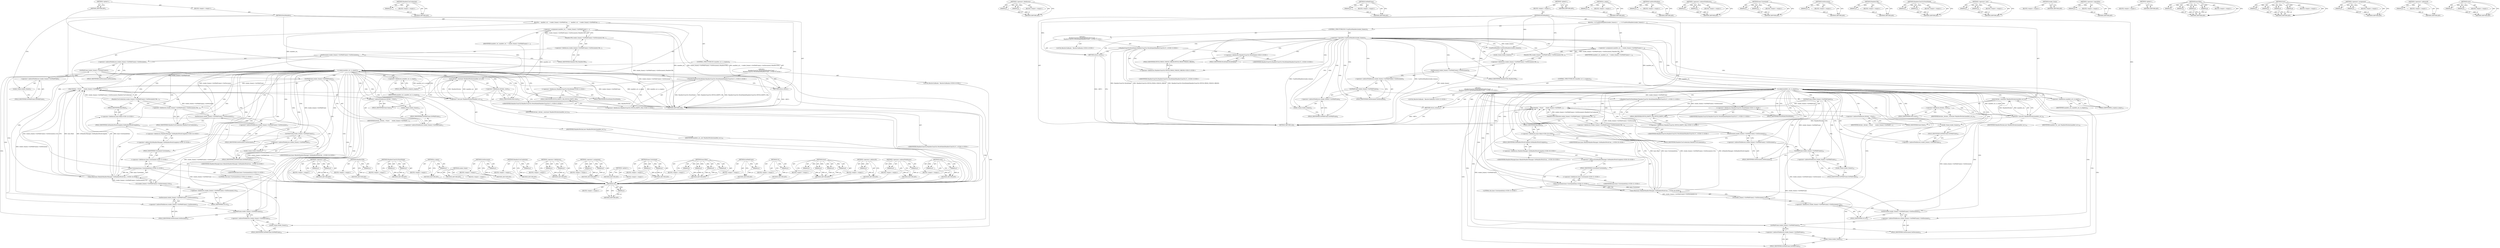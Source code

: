 digraph "reset" {
vulnerable_173 [label=<(METHOD,&lt;operator&gt;.addressOf)>];
vulnerable_174 [label=<(PARAM,p1)>];
vulnerable_175 [label=<(BLOCK,&lt;empty&gt;,&lt;empty&gt;)>];
vulnerable_176 [label=<(METHOD_RETURN,ANY)>];
vulnerable_124 [label=<(METHOD,&lt;operator&gt;.indirectFieldAccess)>];
vulnerable_125 [label=<(PARAM,p1)>];
vulnerable_126 [label=<(PARAM,p2)>];
vulnerable_127 [label=<(BLOCK,&lt;empty&gt;,&lt;empty&gt;)>];
vulnerable_128 [label=<(METHOD_RETURN,ANY)>];
vulnerable_145 [label=<(METHOD,reset)>];
vulnerable_146 [label=<(PARAM,p1)>];
vulnerable_147 [label=<(PARAM,p2)>];
vulnerable_148 [label=<(BLOCK,&lt;empty&gt;,&lt;empty&gt;)>];
vulnerable_149 [label=<(METHOD_RETURN,ANY)>];
vulnerable_6 [label=<(METHOD,&lt;global&gt;)<SUB>1</SUB>>];
vulnerable_7 [label=<(BLOCK,&lt;empty&gt;,&lt;empty&gt;)<SUB>1</SUB>>];
vulnerable_8 [label=<(METHOD,FetchManifest)<SUB>1</SUB>>];
vulnerable_9 [label=<(BLOCK,{
   manifest_url_ = render_frame()-&gt;GetWebFram...,{
   manifest_url_ = render_frame()-&gt;GetWebFram...)<SUB>1</SUB>>];
vulnerable_10 [label=<(&lt;operator&gt;.assignment,manifest_url_ = render_frame()-&gt;GetWebFrame()-&gt;...)<SUB>2</SUB>>];
vulnerable_11 [label=<(IDENTIFIER,manifest_url_,manifest_url_ = render_frame()-&gt;GetWebFrame()-&gt;...)<SUB>2</SUB>>];
vulnerable_12 [label=<(ManifestURL,render_frame()-&gt;GetWebFrame()-&gt;GetDocument().Ma...)<SUB>2</SUB>>];
vulnerable_13 [label=<(&lt;operator&gt;.fieldAccess,render_frame()-&gt;GetWebFrame()-&gt;GetDocument().Ma...)<SUB>2</SUB>>];
vulnerable_14 [label=<(GetDocument,render_frame()-&gt;GetWebFrame()-&gt;GetDocument())<SUB>2</SUB>>];
vulnerable_15 [label=<(&lt;operator&gt;.indirectFieldAccess,render_frame()-&gt;GetWebFrame()-&gt;GetDocument)<SUB>2</SUB>>];
vulnerable_16 [label=<(GetWebFrame,render_frame()-&gt;GetWebFrame())<SUB>2</SUB>>];
vulnerable_17 [label=<(&lt;operator&gt;.indirectFieldAccess,render_frame()-&gt;GetWebFrame)<SUB>2</SUB>>];
vulnerable_18 [label=<(render_frame,render_frame())<SUB>2</SUB>>];
vulnerable_19 [label=<(FIELD_IDENTIFIER,GetWebFrame,GetWebFrame)<SUB>2</SUB>>];
vulnerable_20 [label=<(FIELD_IDENTIFIER,GetDocument,GetDocument)<SUB>2</SUB>>];
vulnerable_21 [label=<(FIELD_IDENTIFIER,ManifestURL,ManifestURL)<SUB>2</SUB>>];
vulnerable_22 [label=<(CONTROL_STRUCTURE,IF,if (manifest_url_.is_empty()))<SUB>4</SUB>>];
vulnerable_23 [label=<(is_empty,manifest_url_.is_empty())<SUB>4</SUB>>];
vulnerable_24 [label=<(&lt;operator&gt;.fieldAccess,manifest_url_.is_empty)<SUB>4</SUB>>];
vulnerable_25 [label=<(IDENTIFIER,manifest_url_,manifest_url_.is_empty())<SUB>4</SUB>>];
vulnerable_26 [label=<(FIELD_IDENTIFIER,is_empty,is_empty)<SUB>4</SUB>>];
vulnerable_27 [label="<(BLOCK,{
    ManifestUmaUtil::FetchFailed(ManifestUmaU...,{
    ManifestUmaUtil::FetchFailed(ManifestUmaU...)<SUB>4</SUB>>"];
vulnerable_28 [label="<(ManifestUmaUtil.FetchFailed,ManifestUmaUtil::FetchFailed(ManifestUmaUtil::F...)<SUB>5</SUB>>"];
vulnerable_29 [label="<(&lt;operator&gt;.fieldAccess,ManifestUmaUtil::FetchFailed)<SUB>5</SUB>>"];
vulnerable_30 [label="<(IDENTIFIER,ManifestUmaUtil,ManifestUmaUtil::FetchFailed(ManifestUmaUtil::F...)<SUB>5</SUB>>"];
vulnerable_31 [label=<(FIELD_IDENTIFIER,FetchFailed,FetchFailed)<SUB>5</SUB>>];
vulnerable_32 [label="<(&lt;operator&gt;.fieldAccess,ManifestUmaUtil::FETCH_EMPTY_URL)<SUB>5</SUB>>"];
vulnerable_33 [label="<(IDENTIFIER,ManifestUmaUtil,ManifestUmaUtil::FetchFailed(ManifestUmaUtil::F...)<SUB>5</SUB>>"];
vulnerable_34 [label=<(FIELD_IDENTIFIER,FETCH_EMPTY_URL,FETCH_EMPTY_URL)<SUB>5</SUB>>];
vulnerable_35 [label="<(LOCAL,ResolveCallbacks : ResolveCallbacks)<SUB>6</SUB>>"];
vulnerable_36 [label=<(RETURN,return;,return;)<SUB>7</SUB>>];
vulnerable_37 [label=<(reset,fetcher_.reset(new ManifestFetcher(manifest_url_)))<SUB>10</SUB>>];
vulnerable_38 [label=<(&lt;operator&gt;.fieldAccess,fetcher_.reset)<SUB>10</SUB>>];
vulnerable_39 [label=<(IDENTIFIER,fetcher_,fetcher_.reset(new ManifestFetcher(manifest_url_)))<SUB>10</SUB>>];
vulnerable_40 [label=<(FIELD_IDENTIFIER,reset,reset)<SUB>10</SUB>>];
vulnerable_41 [label=<(&lt;operator&gt;.new,new ManifestFetcher(manifest_url_))<SUB>10</SUB>>];
vulnerable_42 [label=<(IDENTIFIER,ManifestFetcher,new ManifestFetcher(manifest_url_))<SUB>10</SUB>>];
vulnerable_43 [label=<(IDENTIFIER,manifest_url_,new ManifestFetcher(manifest_url_))<SUB>10</SUB>>];
vulnerable_44 [label=<(Start,fetcher_-&gt;Start(
      render_frame()-&gt;GetWebFr...)<SUB>11</SUB>>];
vulnerable_45 [label=<(&lt;operator&gt;.indirectFieldAccess,fetcher_-&gt;Start)<SUB>11</SUB>>];
vulnerable_46 [label=<(IDENTIFIER,fetcher_,fetcher_-&gt;Start(
      render_frame()-&gt;GetWebFr...)<SUB>11</SUB>>];
vulnerable_47 [label=<(FIELD_IDENTIFIER,Start,Start)<SUB>11</SUB>>];
vulnerable_48 [label=<(GetWebFrame,render_frame()-&gt;GetWebFrame())<SUB>12</SUB>>];
vulnerable_49 [label=<(&lt;operator&gt;.indirectFieldAccess,render_frame()-&gt;GetWebFrame)<SUB>12</SUB>>];
vulnerable_50 [label=<(render_frame,render_frame())<SUB>12</SUB>>];
vulnerable_51 [label=<(FIELD_IDENTIFIER,GetWebFrame,GetWebFrame)<SUB>12</SUB>>];
vulnerable_52 [label=<(ManifestUseCredentials,render_frame()-&gt;GetWebFrame()-&gt;GetDocument().Ma...)<SUB>13</SUB>>];
vulnerable_53 [label=<(&lt;operator&gt;.fieldAccess,render_frame()-&gt;GetWebFrame()-&gt;GetDocument().Ma...)<SUB>13</SUB>>];
vulnerable_54 [label=<(GetDocument,render_frame()-&gt;GetWebFrame()-&gt;GetDocument())<SUB>13</SUB>>];
vulnerable_55 [label=<(&lt;operator&gt;.indirectFieldAccess,render_frame()-&gt;GetWebFrame()-&gt;GetDocument)<SUB>13</SUB>>];
vulnerable_56 [label=<(GetWebFrame,render_frame()-&gt;GetWebFrame())<SUB>13</SUB>>];
vulnerable_57 [label=<(&lt;operator&gt;.indirectFieldAccess,render_frame()-&gt;GetWebFrame)<SUB>13</SUB>>];
vulnerable_58 [label=<(render_frame,render_frame())<SUB>13</SUB>>];
vulnerable_59 [label=<(FIELD_IDENTIFIER,GetWebFrame,GetWebFrame)<SUB>13</SUB>>];
vulnerable_60 [label=<(FIELD_IDENTIFIER,GetDocument,GetDocument)<SUB>13</SUB>>];
vulnerable_61 [label=<(FIELD_IDENTIFIER,ManifestUseCredentials,ManifestUseCredentials)<SUB>13</SUB>>];
vulnerable_62 [label="<(base.Bind,base::Bind(&amp;ManifestManager::OnManifestFetchCom...)<SUB>14</SUB>>"];
vulnerable_63 [label="<(&lt;operator&gt;.fieldAccess,base::Bind)<SUB>14</SUB>>"];
vulnerable_64 [label="<(IDENTIFIER,base,base::Bind(&amp;ManifestManager::OnManifestFetchCom...)<SUB>14</SUB>>"];
vulnerable_65 [label=<(FIELD_IDENTIFIER,Bind,Bind)<SUB>14</SUB>>];
vulnerable_66 [label="<(&lt;operator&gt;.addressOf,&amp;ManifestManager::OnManifestFetchComplete)<SUB>14</SUB>>"];
vulnerable_67 [label="<(&lt;operator&gt;.fieldAccess,ManifestManager::OnManifestFetchComplete)<SUB>14</SUB>>"];
vulnerable_68 [label="<(IDENTIFIER,ManifestManager,base::Bind(&amp;ManifestManager::OnManifestFetchCom...)<SUB>14</SUB>>"];
vulnerable_69 [label=<(FIELD_IDENTIFIER,OnManifestFetchComplete,OnManifestFetchComplete)<SUB>14</SUB>>];
vulnerable_70 [label="<(base.Unretained,base::Unretained(this))<SUB>15</SUB>>"];
vulnerable_71 [label="<(&lt;operator&gt;.fieldAccess,base::Unretained)<SUB>15</SUB>>"];
vulnerable_72 [label="<(IDENTIFIER,base,base::Unretained(this))<SUB>15</SUB>>"];
vulnerable_73 [label=<(FIELD_IDENTIFIER,Unretained,Unretained)<SUB>15</SUB>>];
vulnerable_74 [label="<(LITERAL,this,base::Unretained(this))<SUB>15</SUB>>"];
vulnerable_75 [label=<(Url,render_frame()-&gt;GetWebFrame()-&gt;GetDocument().Url())<SUB>16</SUB>>];
vulnerable_76 [label=<(&lt;operator&gt;.fieldAccess,render_frame()-&gt;GetWebFrame()-&gt;GetDocument().Url)<SUB>16</SUB>>];
vulnerable_77 [label=<(GetDocument,render_frame()-&gt;GetWebFrame()-&gt;GetDocument())<SUB>16</SUB>>];
vulnerable_78 [label=<(&lt;operator&gt;.indirectFieldAccess,render_frame()-&gt;GetWebFrame()-&gt;GetDocument)<SUB>16</SUB>>];
vulnerable_79 [label=<(GetWebFrame,render_frame()-&gt;GetWebFrame())<SUB>16</SUB>>];
vulnerable_80 [label=<(&lt;operator&gt;.indirectFieldAccess,render_frame()-&gt;GetWebFrame)<SUB>16</SUB>>];
vulnerable_81 [label=<(render_frame,render_frame())<SUB>16</SUB>>];
vulnerable_82 [label=<(FIELD_IDENTIFIER,GetWebFrame,GetWebFrame)<SUB>16</SUB>>];
vulnerable_83 [label=<(FIELD_IDENTIFIER,GetDocument,GetDocument)<SUB>16</SUB>>];
vulnerable_84 [label=<(FIELD_IDENTIFIER,Url,Url)<SUB>16</SUB>>];
vulnerable_85 [label=<(METHOD_RETURN,void)<SUB>1</SUB>>];
vulnerable_87 [label=<(METHOD_RETURN,ANY)<SUB>1</SUB>>];
vulnerable_150 [label=<(METHOD,&lt;operator&gt;.new)>];
vulnerable_151 [label=<(PARAM,p1)>];
vulnerable_152 [label=<(PARAM,p2)>];
vulnerable_153 [label=<(BLOCK,&lt;empty&gt;,&lt;empty&gt;)>];
vulnerable_154 [label=<(METHOD_RETURN,ANY)>];
vulnerable_111 [label=<(METHOD,ManifestURL)>];
vulnerable_112 [label=<(PARAM,p1)>];
vulnerable_113 [label=<(BLOCK,&lt;empty&gt;,&lt;empty&gt;)>];
vulnerable_114 [label=<(METHOD_RETURN,ANY)>];
vulnerable_140 [label=<(METHOD,ManifestUmaUtil.FetchFailed)>];
vulnerable_141 [label=<(PARAM,p1)>];
vulnerable_142 [label=<(PARAM,p2)>];
vulnerable_143 [label=<(BLOCK,&lt;empty&gt;,&lt;empty&gt;)>];
vulnerable_144 [label=<(METHOD_RETURN,ANY)>];
vulnerable_136 [label=<(METHOD,is_empty)>];
vulnerable_137 [label=<(PARAM,p1)>];
vulnerable_138 [label=<(BLOCK,&lt;empty&gt;,&lt;empty&gt;)>];
vulnerable_139 [label=<(METHOD_RETURN,ANY)>];
vulnerable_133 [label=<(METHOD,render_frame)>];
vulnerable_134 [label=<(BLOCK,&lt;empty&gt;,&lt;empty&gt;)>];
vulnerable_135 [label=<(METHOD_RETURN,ANY)>];
vulnerable_120 [label=<(METHOD,GetDocument)>];
vulnerable_121 [label=<(PARAM,p1)>];
vulnerable_122 [label=<(BLOCK,&lt;empty&gt;,&lt;empty&gt;)>];
vulnerable_123 [label=<(METHOD_RETURN,ANY)>];
vulnerable_162 [label=<(METHOD,ManifestUseCredentials)>];
vulnerable_163 [label=<(PARAM,p1)>];
vulnerable_164 [label=<(BLOCK,&lt;empty&gt;,&lt;empty&gt;)>];
vulnerable_165 [label=<(METHOD_RETURN,ANY)>];
vulnerable_115 [label=<(METHOD,&lt;operator&gt;.fieldAccess)>];
vulnerable_116 [label=<(PARAM,p1)>];
vulnerable_117 [label=<(PARAM,p2)>];
vulnerable_118 [label=<(BLOCK,&lt;empty&gt;,&lt;empty&gt;)>];
vulnerable_119 [label=<(METHOD_RETURN,ANY)>];
vulnerable_106 [label=<(METHOD,&lt;operator&gt;.assignment)>];
vulnerable_107 [label=<(PARAM,p1)>];
vulnerable_108 [label=<(PARAM,p2)>];
vulnerable_109 [label=<(BLOCK,&lt;empty&gt;,&lt;empty&gt;)>];
vulnerable_110 [label=<(METHOD_RETURN,ANY)>];
vulnerable_100 [label=<(METHOD,&lt;global&gt;)<SUB>1</SUB>>];
vulnerable_101 [label=<(BLOCK,&lt;empty&gt;,&lt;empty&gt;)>];
vulnerable_102 [label=<(METHOD_RETURN,ANY)>];
vulnerable_177 [label=<(METHOD,base.Unretained)>];
vulnerable_178 [label=<(PARAM,p1)>];
vulnerable_179 [label=<(PARAM,p2)>];
vulnerable_180 [label=<(BLOCK,&lt;empty&gt;,&lt;empty&gt;)>];
vulnerable_181 [label=<(METHOD_RETURN,ANY)>];
vulnerable_166 [label=<(METHOD,base.Bind)>];
vulnerable_167 [label=<(PARAM,p1)>];
vulnerable_168 [label=<(PARAM,p2)>];
vulnerable_169 [label=<(PARAM,p3)>];
vulnerable_170 [label=<(PARAM,p4)>];
vulnerable_171 [label=<(BLOCK,&lt;empty&gt;,&lt;empty&gt;)>];
vulnerable_172 [label=<(METHOD_RETURN,ANY)>];
vulnerable_129 [label=<(METHOD,GetWebFrame)>];
vulnerable_130 [label=<(PARAM,p1)>];
vulnerable_131 [label=<(BLOCK,&lt;empty&gt;,&lt;empty&gt;)>];
vulnerable_132 [label=<(METHOD_RETURN,ANY)>];
vulnerable_182 [label=<(METHOD,Url)>];
vulnerable_183 [label=<(PARAM,p1)>];
vulnerable_184 [label=<(BLOCK,&lt;empty&gt;,&lt;empty&gt;)>];
vulnerable_185 [label=<(METHOD_RETURN,ANY)>];
vulnerable_155 [label=<(METHOD,Start)>];
vulnerable_156 [label=<(PARAM,p1)>];
vulnerable_157 [label=<(PARAM,p2)>];
vulnerable_158 [label=<(PARAM,p3)>];
vulnerable_159 [label=<(PARAM,p4)>];
vulnerable_160 [label=<(BLOCK,&lt;empty&gt;,&lt;empty&gt;)>];
vulnerable_161 [label=<(METHOD_RETURN,ANY)>];
fixed_204 [label=<(METHOD,Url)>];
fixed_205 [label=<(PARAM,p1)>];
fixed_206 [label=<(BLOCK,&lt;empty&gt;,&lt;empty&gt;)>];
fixed_207 [label=<(METHOD_RETURN,ANY)>];
fixed_184 [label=<(METHOD,ManifestUseCredentials)>];
fixed_185 [label=<(PARAM,p1)>];
fixed_186 [label=<(BLOCK,&lt;empty&gt;,&lt;empty&gt;)>];
fixed_187 [label=<(METHOD_RETURN,ANY)>];
fixed_136 [label=<(METHOD,&lt;operator&gt;.fieldAccess)>];
fixed_137 [label=<(PARAM,p1)>];
fixed_138 [label=<(PARAM,p2)>];
fixed_139 [label=<(BLOCK,&lt;empty&gt;,&lt;empty&gt;)>];
fixed_140 [label=<(METHOD_RETURN,ANY)>];
fixed_159 [label=<(METHOD,GetWebFrame)>];
fixed_160 [label=<(PARAM,p1)>];
fixed_161 [label=<(BLOCK,&lt;empty&gt;,&lt;empty&gt;)>];
fixed_162 [label=<(METHOD_RETURN,ANY)>];
fixed_6 [label=<(METHOD,&lt;global&gt;)<SUB>1</SUB>>];
fixed_7 [label=<(BLOCK,&lt;empty&gt;,&lt;empty&gt;)<SUB>1</SUB>>];
fixed_8 [label=<(METHOD,FetchManifest)<SUB>1</SUB>>];
fixed_9 [label=<(BLOCK,{
  if (!CanFetchManifest(render_frame())) {
  ...,{
  if (!CanFetchManifest(render_frame())) {
  ...)<SUB>1</SUB>>];
fixed_10 [label=<(CONTROL_STRUCTURE,IF,if (!CanFetchManifest(render_frame())))<SUB>2</SUB>>];
fixed_11 [label=<(&lt;operator&gt;.logicalNot,!CanFetchManifest(render_frame()))<SUB>2</SUB>>];
fixed_12 [label=<(CanFetchManifest,CanFetchManifest(render_frame()))<SUB>2</SUB>>];
fixed_13 [label=<(render_frame,render_frame())<SUB>2</SUB>>];
fixed_14 [label="<(BLOCK,{
    ManifestUmaUtil::FetchFailed(ManifestUmaU...,{
    ManifestUmaUtil::FetchFailed(ManifestUmaU...)<SUB>2</SUB>>"];
fixed_15 [label="<(ManifestUmaUtil.FetchFailed,ManifestUmaUtil::FetchFailed(ManifestUmaUtil::F...)<SUB>3</SUB>>"];
fixed_16 [label="<(&lt;operator&gt;.fieldAccess,ManifestUmaUtil::FetchFailed)<SUB>3</SUB>>"];
fixed_17 [label="<(IDENTIFIER,ManifestUmaUtil,ManifestUmaUtil::FetchFailed(ManifestUmaUtil::F...)<SUB>3</SUB>>"];
fixed_18 [label=<(FIELD_IDENTIFIER,FetchFailed,FetchFailed)<SUB>3</SUB>>];
fixed_19 [label="<(&lt;operator&gt;.fieldAccess,ManifestUmaUtil::FETCH_FROM_UNIQUE_ORIGIN)<SUB>3</SUB>>"];
fixed_20 [label="<(IDENTIFIER,ManifestUmaUtil,ManifestUmaUtil::FetchFailed(ManifestUmaUtil::F...)<SUB>3</SUB>>"];
fixed_21 [label=<(FIELD_IDENTIFIER,FETCH_FROM_UNIQUE_ORIGIN,FETCH_FROM_UNIQUE_ORIGIN)<SUB>3</SUB>>];
fixed_22 [label="<(LOCAL,ResolveCallbacks : ResolveCallbacks)<SUB>4</SUB>>"];
fixed_23 [label=<(RETURN,return;,return;)<SUB>5</SUB>>];
fixed_24 [label=<(&lt;operator&gt;.assignment,manifest_url_ = render_frame()-&gt;GetWebFrame()-&gt;...)<SUB>8</SUB>>];
fixed_25 [label=<(IDENTIFIER,manifest_url_,manifest_url_ = render_frame()-&gt;GetWebFrame()-&gt;...)<SUB>8</SUB>>];
fixed_26 [label=<(ManifestURL,render_frame()-&gt;GetWebFrame()-&gt;GetDocument().Ma...)<SUB>8</SUB>>];
fixed_27 [label=<(&lt;operator&gt;.fieldAccess,render_frame()-&gt;GetWebFrame()-&gt;GetDocument().Ma...)<SUB>8</SUB>>];
fixed_28 [label=<(GetDocument,render_frame()-&gt;GetWebFrame()-&gt;GetDocument())<SUB>8</SUB>>];
fixed_29 [label=<(&lt;operator&gt;.indirectFieldAccess,render_frame()-&gt;GetWebFrame()-&gt;GetDocument)<SUB>8</SUB>>];
fixed_30 [label=<(GetWebFrame,render_frame()-&gt;GetWebFrame())<SUB>8</SUB>>];
fixed_31 [label=<(&lt;operator&gt;.indirectFieldAccess,render_frame()-&gt;GetWebFrame)<SUB>8</SUB>>];
fixed_32 [label=<(render_frame,render_frame())<SUB>8</SUB>>];
fixed_33 [label=<(FIELD_IDENTIFIER,GetWebFrame,GetWebFrame)<SUB>8</SUB>>];
fixed_34 [label=<(FIELD_IDENTIFIER,GetDocument,GetDocument)<SUB>8</SUB>>];
fixed_35 [label=<(FIELD_IDENTIFIER,ManifestURL,ManifestURL)<SUB>8</SUB>>];
fixed_36 [label=<(CONTROL_STRUCTURE,IF,if (manifest_url_.is_empty()))<SUB>10</SUB>>];
fixed_37 [label=<(is_empty,manifest_url_.is_empty())<SUB>10</SUB>>];
fixed_38 [label=<(&lt;operator&gt;.fieldAccess,manifest_url_.is_empty)<SUB>10</SUB>>];
fixed_39 [label=<(IDENTIFIER,manifest_url_,manifest_url_.is_empty())<SUB>10</SUB>>];
fixed_40 [label=<(FIELD_IDENTIFIER,is_empty,is_empty)<SUB>10</SUB>>];
fixed_41 [label="<(BLOCK,{
    ManifestUmaUtil::FetchFailed(ManifestUmaU...,{
    ManifestUmaUtil::FetchFailed(ManifestUmaU...)<SUB>10</SUB>>"];
fixed_42 [label="<(ManifestUmaUtil.FetchFailed,ManifestUmaUtil::FetchFailed(ManifestUmaUtil::F...)<SUB>11</SUB>>"];
fixed_43 [label="<(&lt;operator&gt;.fieldAccess,ManifestUmaUtil::FetchFailed)<SUB>11</SUB>>"];
fixed_44 [label="<(IDENTIFIER,ManifestUmaUtil,ManifestUmaUtil::FetchFailed(ManifestUmaUtil::F...)<SUB>11</SUB>>"];
fixed_45 [label=<(FIELD_IDENTIFIER,FetchFailed,FetchFailed)<SUB>11</SUB>>];
fixed_46 [label="<(&lt;operator&gt;.fieldAccess,ManifestUmaUtil::FETCH_EMPTY_URL)<SUB>11</SUB>>"];
fixed_47 [label="<(IDENTIFIER,ManifestUmaUtil,ManifestUmaUtil::FetchFailed(ManifestUmaUtil::F...)<SUB>11</SUB>>"];
fixed_48 [label=<(FIELD_IDENTIFIER,FETCH_EMPTY_URL,FETCH_EMPTY_URL)<SUB>11</SUB>>];
fixed_49 [label="<(LOCAL,ResolveCallbacks : ResolveCallbacks)<SUB>12</SUB>>"];
fixed_50 [label=<(RETURN,return;,return;)<SUB>13</SUB>>];
fixed_51 [label=<(reset,fetcher_.reset(new ManifestFetcher(manifest_url_)))<SUB>16</SUB>>];
fixed_52 [label=<(&lt;operator&gt;.fieldAccess,fetcher_.reset)<SUB>16</SUB>>];
fixed_53 [label=<(IDENTIFIER,fetcher_,fetcher_.reset(new ManifestFetcher(manifest_url_)))<SUB>16</SUB>>];
fixed_54 [label=<(FIELD_IDENTIFIER,reset,reset)<SUB>16</SUB>>];
fixed_55 [label=<(&lt;operator&gt;.new,new ManifestFetcher(manifest_url_))<SUB>16</SUB>>];
fixed_56 [label=<(IDENTIFIER,ManifestFetcher,new ManifestFetcher(manifest_url_))<SUB>16</SUB>>];
fixed_57 [label=<(IDENTIFIER,manifest_url_,new ManifestFetcher(manifest_url_))<SUB>16</SUB>>];
fixed_58 [label=<(Start,fetcher_-&gt;Start(
      render_frame()-&gt;GetWebFr...)<SUB>17</SUB>>];
fixed_59 [label=<(&lt;operator&gt;.indirectFieldAccess,fetcher_-&gt;Start)<SUB>17</SUB>>];
fixed_60 [label=<(IDENTIFIER,fetcher_,fetcher_-&gt;Start(
      render_frame()-&gt;GetWebFr...)<SUB>17</SUB>>];
fixed_61 [label=<(FIELD_IDENTIFIER,Start,Start)<SUB>17</SUB>>];
fixed_62 [label=<(GetWebFrame,render_frame()-&gt;GetWebFrame())<SUB>18</SUB>>];
fixed_63 [label=<(&lt;operator&gt;.indirectFieldAccess,render_frame()-&gt;GetWebFrame)<SUB>18</SUB>>];
fixed_64 [label=<(render_frame,render_frame())<SUB>18</SUB>>];
fixed_65 [label=<(FIELD_IDENTIFIER,GetWebFrame,GetWebFrame)<SUB>18</SUB>>];
fixed_66 [label=<(ManifestUseCredentials,render_frame()-&gt;GetWebFrame()-&gt;GetDocument().Ma...)<SUB>19</SUB>>];
fixed_67 [label=<(&lt;operator&gt;.fieldAccess,render_frame()-&gt;GetWebFrame()-&gt;GetDocument().Ma...)<SUB>19</SUB>>];
fixed_68 [label=<(GetDocument,render_frame()-&gt;GetWebFrame()-&gt;GetDocument())<SUB>19</SUB>>];
fixed_69 [label=<(&lt;operator&gt;.indirectFieldAccess,render_frame()-&gt;GetWebFrame()-&gt;GetDocument)<SUB>19</SUB>>];
fixed_70 [label=<(GetWebFrame,render_frame()-&gt;GetWebFrame())<SUB>19</SUB>>];
fixed_71 [label=<(&lt;operator&gt;.indirectFieldAccess,render_frame()-&gt;GetWebFrame)<SUB>19</SUB>>];
fixed_72 [label=<(render_frame,render_frame())<SUB>19</SUB>>];
fixed_73 [label=<(FIELD_IDENTIFIER,GetWebFrame,GetWebFrame)<SUB>19</SUB>>];
fixed_74 [label=<(FIELD_IDENTIFIER,GetDocument,GetDocument)<SUB>19</SUB>>];
fixed_75 [label=<(FIELD_IDENTIFIER,ManifestUseCredentials,ManifestUseCredentials)<SUB>19</SUB>>];
fixed_76 [label="<(base.Bind,base::Bind(&amp;ManifestManager::OnManifestFetchCom...)<SUB>20</SUB>>"];
fixed_77 [label="<(&lt;operator&gt;.fieldAccess,base::Bind)<SUB>20</SUB>>"];
fixed_78 [label="<(IDENTIFIER,base,base::Bind(&amp;ManifestManager::OnManifestFetchCom...)<SUB>20</SUB>>"];
fixed_79 [label=<(FIELD_IDENTIFIER,Bind,Bind)<SUB>20</SUB>>];
fixed_80 [label="<(&lt;operator&gt;.addressOf,&amp;ManifestManager::OnManifestFetchComplete)<SUB>20</SUB>>"];
fixed_81 [label="<(&lt;operator&gt;.fieldAccess,ManifestManager::OnManifestFetchComplete)<SUB>20</SUB>>"];
fixed_82 [label="<(IDENTIFIER,ManifestManager,base::Bind(&amp;ManifestManager::OnManifestFetchCom...)<SUB>20</SUB>>"];
fixed_83 [label=<(FIELD_IDENTIFIER,OnManifestFetchComplete,OnManifestFetchComplete)<SUB>20</SUB>>];
fixed_84 [label="<(base.Unretained,base::Unretained(this))<SUB>21</SUB>>"];
fixed_85 [label="<(&lt;operator&gt;.fieldAccess,base::Unretained)<SUB>21</SUB>>"];
fixed_86 [label="<(IDENTIFIER,base,base::Unretained(this))<SUB>21</SUB>>"];
fixed_87 [label=<(FIELD_IDENTIFIER,Unretained,Unretained)<SUB>21</SUB>>];
fixed_88 [label="<(LITERAL,this,base::Unretained(this))<SUB>21</SUB>>"];
fixed_89 [label=<(Url,render_frame()-&gt;GetWebFrame()-&gt;GetDocument().Url())<SUB>22</SUB>>];
fixed_90 [label=<(&lt;operator&gt;.fieldAccess,render_frame()-&gt;GetWebFrame()-&gt;GetDocument().Url)<SUB>22</SUB>>];
fixed_91 [label=<(GetDocument,render_frame()-&gt;GetWebFrame()-&gt;GetDocument())<SUB>22</SUB>>];
fixed_92 [label=<(&lt;operator&gt;.indirectFieldAccess,render_frame()-&gt;GetWebFrame()-&gt;GetDocument)<SUB>22</SUB>>];
fixed_93 [label=<(GetWebFrame,render_frame()-&gt;GetWebFrame())<SUB>22</SUB>>];
fixed_94 [label=<(&lt;operator&gt;.indirectFieldAccess,render_frame()-&gt;GetWebFrame)<SUB>22</SUB>>];
fixed_95 [label=<(render_frame,render_frame())<SUB>22</SUB>>];
fixed_96 [label=<(FIELD_IDENTIFIER,GetWebFrame,GetWebFrame)<SUB>22</SUB>>];
fixed_97 [label=<(FIELD_IDENTIFIER,GetDocument,GetDocument)<SUB>22</SUB>>];
fixed_98 [label=<(FIELD_IDENTIFIER,Url,Url)<SUB>22</SUB>>];
fixed_99 [label=<(METHOD_RETURN,void)<SUB>1</SUB>>];
fixed_101 [label=<(METHOD_RETURN,ANY)<SUB>1</SUB>>];
fixed_163 [label=<(METHOD,is_empty)>];
fixed_164 [label=<(PARAM,p1)>];
fixed_165 [label=<(BLOCK,&lt;empty&gt;,&lt;empty&gt;)>];
fixed_166 [label=<(METHOD_RETURN,ANY)>];
fixed_124 [label=<(METHOD,CanFetchManifest)>];
fixed_125 [label=<(PARAM,p1)>];
fixed_126 [label=<(BLOCK,&lt;empty&gt;,&lt;empty&gt;)>];
fixed_127 [label=<(METHOD_RETURN,ANY)>];
fixed_154 [label=<(METHOD,&lt;operator&gt;.indirectFieldAccess)>];
fixed_155 [label=<(PARAM,p1)>];
fixed_156 [label=<(PARAM,p2)>];
fixed_157 [label=<(BLOCK,&lt;empty&gt;,&lt;empty&gt;)>];
fixed_158 [label=<(METHOD_RETURN,ANY)>];
fixed_199 [label=<(METHOD,base.Unretained)>];
fixed_200 [label=<(PARAM,p1)>];
fixed_201 [label=<(PARAM,p2)>];
fixed_202 [label=<(BLOCK,&lt;empty&gt;,&lt;empty&gt;)>];
fixed_203 [label=<(METHOD_RETURN,ANY)>];
fixed_150 [label=<(METHOD,GetDocument)>];
fixed_151 [label=<(PARAM,p1)>];
fixed_152 [label=<(BLOCK,&lt;empty&gt;,&lt;empty&gt;)>];
fixed_153 [label=<(METHOD_RETURN,ANY)>];
fixed_146 [label=<(METHOD,ManifestURL)>];
fixed_147 [label=<(PARAM,p1)>];
fixed_148 [label=<(BLOCK,&lt;empty&gt;,&lt;empty&gt;)>];
fixed_149 [label=<(METHOD_RETURN,ANY)>];
fixed_131 [label=<(METHOD,ManifestUmaUtil.FetchFailed)>];
fixed_132 [label=<(PARAM,p1)>];
fixed_133 [label=<(PARAM,p2)>];
fixed_134 [label=<(BLOCK,&lt;empty&gt;,&lt;empty&gt;)>];
fixed_135 [label=<(METHOD_RETURN,ANY)>];
fixed_172 [label=<(METHOD,&lt;operator&gt;.new)>];
fixed_173 [label=<(PARAM,p1)>];
fixed_174 [label=<(PARAM,p2)>];
fixed_175 [label=<(BLOCK,&lt;empty&gt;,&lt;empty&gt;)>];
fixed_176 [label=<(METHOD_RETURN,ANY)>];
fixed_128 [label=<(METHOD,render_frame)>];
fixed_129 [label=<(BLOCK,&lt;empty&gt;,&lt;empty&gt;)>];
fixed_130 [label=<(METHOD_RETURN,ANY)>];
fixed_120 [label=<(METHOD,&lt;operator&gt;.logicalNot)>];
fixed_121 [label=<(PARAM,p1)>];
fixed_122 [label=<(BLOCK,&lt;empty&gt;,&lt;empty&gt;)>];
fixed_123 [label=<(METHOD_RETURN,ANY)>];
fixed_114 [label=<(METHOD,&lt;global&gt;)<SUB>1</SUB>>];
fixed_115 [label=<(BLOCK,&lt;empty&gt;,&lt;empty&gt;)>];
fixed_116 [label=<(METHOD_RETURN,ANY)>];
fixed_188 [label=<(METHOD,base.Bind)>];
fixed_189 [label=<(PARAM,p1)>];
fixed_190 [label=<(PARAM,p2)>];
fixed_191 [label=<(PARAM,p3)>];
fixed_192 [label=<(PARAM,p4)>];
fixed_193 [label=<(BLOCK,&lt;empty&gt;,&lt;empty&gt;)>];
fixed_194 [label=<(METHOD_RETURN,ANY)>];
fixed_177 [label=<(METHOD,Start)>];
fixed_178 [label=<(PARAM,p1)>];
fixed_179 [label=<(PARAM,p2)>];
fixed_180 [label=<(PARAM,p3)>];
fixed_181 [label=<(PARAM,p4)>];
fixed_182 [label=<(BLOCK,&lt;empty&gt;,&lt;empty&gt;)>];
fixed_183 [label=<(METHOD_RETURN,ANY)>];
fixed_141 [label=<(METHOD,&lt;operator&gt;.assignment)>];
fixed_142 [label=<(PARAM,p1)>];
fixed_143 [label=<(PARAM,p2)>];
fixed_144 [label=<(BLOCK,&lt;empty&gt;,&lt;empty&gt;)>];
fixed_145 [label=<(METHOD_RETURN,ANY)>];
fixed_195 [label=<(METHOD,&lt;operator&gt;.addressOf)>];
fixed_196 [label=<(PARAM,p1)>];
fixed_197 [label=<(BLOCK,&lt;empty&gt;,&lt;empty&gt;)>];
fixed_198 [label=<(METHOD_RETURN,ANY)>];
fixed_167 [label=<(METHOD,reset)>];
fixed_168 [label=<(PARAM,p1)>];
fixed_169 [label=<(PARAM,p2)>];
fixed_170 [label=<(BLOCK,&lt;empty&gt;,&lt;empty&gt;)>];
fixed_171 [label=<(METHOD_RETURN,ANY)>];
vulnerable_173 -> vulnerable_174  [key=0, label="AST: "];
vulnerable_173 -> vulnerable_174  [key=1, label="DDG: "];
vulnerable_173 -> vulnerable_175  [key=0, label="AST: "];
vulnerable_173 -> vulnerable_176  [key=0, label="AST: "];
vulnerable_173 -> vulnerable_176  [key=1, label="CFG: "];
vulnerable_174 -> vulnerable_176  [key=0, label="DDG: p1"];
vulnerable_175 -> fixed_204  [key=0];
vulnerable_176 -> fixed_204  [key=0];
vulnerable_124 -> vulnerable_125  [key=0, label="AST: "];
vulnerable_124 -> vulnerable_125  [key=1, label="DDG: "];
vulnerable_124 -> vulnerable_127  [key=0, label="AST: "];
vulnerable_124 -> vulnerable_126  [key=0, label="AST: "];
vulnerable_124 -> vulnerable_126  [key=1, label="DDG: "];
vulnerable_124 -> vulnerable_128  [key=0, label="AST: "];
vulnerable_124 -> vulnerable_128  [key=1, label="CFG: "];
vulnerable_125 -> vulnerable_128  [key=0, label="DDG: p1"];
vulnerable_126 -> vulnerable_128  [key=0, label="DDG: p2"];
vulnerable_127 -> fixed_204  [key=0];
vulnerable_128 -> fixed_204  [key=0];
vulnerable_145 -> vulnerable_146  [key=0, label="AST: "];
vulnerable_145 -> vulnerable_146  [key=1, label="DDG: "];
vulnerable_145 -> vulnerable_148  [key=0, label="AST: "];
vulnerable_145 -> vulnerable_147  [key=0, label="AST: "];
vulnerable_145 -> vulnerable_147  [key=1, label="DDG: "];
vulnerable_145 -> vulnerable_149  [key=0, label="AST: "];
vulnerable_145 -> vulnerable_149  [key=1, label="CFG: "];
vulnerable_146 -> vulnerable_149  [key=0, label="DDG: p1"];
vulnerable_147 -> vulnerable_149  [key=0, label="DDG: p2"];
vulnerable_148 -> fixed_204  [key=0];
vulnerable_149 -> fixed_204  [key=0];
vulnerable_6 -> vulnerable_7  [key=0, label="AST: "];
vulnerable_6 -> vulnerable_87  [key=0, label="AST: "];
vulnerable_6 -> vulnerable_87  [key=1, label="CFG: "];
vulnerable_7 -> vulnerable_8  [key=0, label="AST: "];
vulnerable_8 -> vulnerable_9  [key=0, label="AST: "];
vulnerable_8 -> vulnerable_85  [key=0, label="AST: "];
vulnerable_8 -> vulnerable_18  [key=0, label="CFG: "];
vulnerable_8 -> vulnerable_36  [key=0, label="DDG: "];
vulnerable_8 -> vulnerable_41  [key=0, label="DDG: "];
vulnerable_8 -> vulnerable_70  [key=0, label="DDG: "];
vulnerable_9 -> vulnerable_10  [key=0, label="AST: "];
vulnerable_9 -> vulnerable_22  [key=0, label="AST: "];
vulnerable_9 -> vulnerable_37  [key=0, label="AST: "];
vulnerable_9 -> vulnerable_44  [key=0, label="AST: "];
vulnerable_10 -> vulnerable_11  [key=0, label="AST: "];
vulnerable_10 -> vulnerable_12  [key=0, label="AST: "];
vulnerable_10 -> vulnerable_26  [key=0, label="CFG: "];
vulnerable_10 -> vulnerable_85  [key=0, label="DDG: manifest_url_"];
vulnerable_10 -> vulnerable_85  [key=1, label="DDG: render_frame()-&gt;GetWebFrame()-&gt;GetDocument().ManifestURL()"];
vulnerable_10 -> vulnerable_85  [key=2, label="DDG: manifest_url_ = render_frame()-&gt;GetWebFrame()-&gt;GetDocument().ManifestURL()"];
vulnerable_10 -> vulnerable_23  [key=0, label="DDG: manifest_url_"];
vulnerable_10 -> vulnerable_41  [key=0, label="DDG: manifest_url_"];
vulnerable_11 -> fixed_204  [key=0];
vulnerable_12 -> vulnerable_13  [key=0, label="AST: "];
vulnerable_12 -> vulnerable_10  [key=0, label="CFG: "];
vulnerable_12 -> vulnerable_10  [key=1, label="DDG: render_frame()-&gt;GetWebFrame()-&gt;GetDocument().ManifestURL"];
vulnerable_12 -> vulnerable_85  [key=0, label="DDG: render_frame()-&gt;GetWebFrame()-&gt;GetDocument().ManifestURL"];
vulnerable_13 -> vulnerable_14  [key=0, label="AST: "];
vulnerable_13 -> vulnerable_21  [key=0, label="AST: "];
vulnerable_13 -> vulnerable_12  [key=0, label="CFG: "];
vulnerable_14 -> vulnerable_15  [key=0, label="AST: "];
vulnerable_14 -> vulnerable_21  [key=0, label="CFG: "];
vulnerable_14 -> vulnerable_85  [key=0, label="DDG: render_frame()-&gt;GetWebFrame()-&gt;GetDocument"];
vulnerable_14 -> vulnerable_54  [key=0, label="DDG: render_frame()-&gt;GetWebFrame()-&gt;GetDocument"];
vulnerable_15 -> vulnerable_16  [key=0, label="AST: "];
vulnerable_15 -> vulnerable_20  [key=0, label="AST: "];
vulnerable_15 -> vulnerable_14  [key=0, label="CFG: "];
vulnerable_16 -> vulnerable_17  [key=0, label="AST: "];
vulnerable_16 -> vulnerable_20  [key=0, label="CFG: "];
vulnerable_16 -> vulnerable_85  [key=0, label="DDG: render_frame()-&gt;GetWebFrame"];
vulnerable_16 -> vulnerable_48  [key=0, label="DDG: render_frame()-&gt;GetWebFrame"];
vulnerable_17 -> vulnerable_18  [key=0, label="AST: "];
vulnerable_17 -> vulnerable_19  [key=0, label="AST: "];
vulnerable_17 -> vulnerable_16  [key=0, label="CFG: "];
vulnerable_18 -> vulnerable_19  [key=0, label="CFG: "];
vulnerable_19 -> vulnerable_17  [key=0, label="CFG: "];
vulnerable_20 -> vulnerable_15  [key=0, label="CFG: "];
vulnerable_21 -> vulnerable_13  [key=0, label="CFG: "];
vulnerable_22 -> vulnerable_23  [key=0, label="AST: "];
vulnerable_22 -> vulnerable_27  [key=0, label="AST: "];
vulnerable_23 -> vulnerable_24  [key=0, label="AST: "];
vulnerable_23 -> vulnerable_31  [key=0, label="CFG: "];
vulnerable_23 -> vulnerable_31  [key=1, label="CDG: "];
vulnerable_23 -> vulnerable_40  [key=0, label="CFG: "];
vulnerable_23 -> vulnerable_40  [key=1, label="CDG: "];
vulnerable_23 -> vulnerable_85  [key=0, label="DDG: manifest_url_.is_empty"];
vulnerable_23 -> vulnerable_85  [key=1, label="DDG: manifest_url_.is_empty()"];
vulnerable_23 -> vulnerable_41  [key=0, label="DDG: manifest_url_.is_empty"];
vulnerable_23 -> vulnerable_41  [key=1, label="CDG: "];
vulnerable_23 -> vulnerable_47  [key=0, label="CDG: "];
vulnerable_23 -> vulnerable_34  [key=0, label="CDG: "];
vulnerable_23 -> vulnerable_48  [key=0, label="CDG: "];
vulnerable_23 -> vulnerable_32  [key=0, label="CDG: "];
vulnerable_23 -> vulnerable_49  [key=0, label="CDG: "];
vulnerable_23 -> vulnerable_60  [key=0, label="CDG: "];
vulnerable_23 -> vulnerable_73  [key=0, label="CDG: "];
vulnerable_23 -> vulnerable_77  [key=0, label="CDG: "];
vulnerable_23 -> vulnerable_51  [key=0, label="CDG: "];
vulnerable_23 -> vulnerable_57  [key=0, label="CDG: "];
vulnerable_23 -> vulnerable_28  [key=0, label="CDG: "];
vulnerable_23 -> vulnerable_66  [key=0, label="CDG: "];
vulnerable_23 -> vulnerable_75  [key=0, label="CDG: "];
vulnerable_23 -> vulnerable_52  [key=0, label="CDG: "];
vulnerable_23 -> vulnerable_37  [key=0, label="CDG: "];
vulnerable_23 -> vulnerable_81  [key=0, label="CDG: "];
vulnerable_23 -> vulnerable_84  [key=0, label="CDG: "];
vulnerable_23 -> vulnerable_38  [key=0, label="CDG: "];
vulnerable_23 -> vulnerable_56  [key=0, label="CDG: "];
vulnerable_23 -> vulnerable_69  [key=0, label="CDG: "];
vulnerable_23 -> vulnerable_67  [key=0, label="CDG: "];
vulnerable_23 -> vulnerable_45  [key=0, label="CDG: "];
vulnerable_23 -> vulnerable_29  [key=0, label="CDG: "];
vulnerable_23 -> vulnerable_76  [key=0, label="CDG: "];
vulnerable_23 -> vulnerable_65  [key=0, label="CDG: "];
vulnerable_23 -> vulnerable_50  [key=0, label="CDG: "];
vulnerable_23 -> vulnerable_59  [key=0, label="CDG: "];
vulnerable_23 -> vulnerable_44  [key=0, label="CDG: "];
vulnerable_23 -> vulnerable_82  [key=0, label="CDG: "];
vulnerable_23 -> vulnerable_54  [key=0, label="CDG: "];
vulnerable_23 -> vulnerable_79  [key=0, label="CDG: "];
vulnerable_23 -> vulnerable_80  [key=0, label="CDG: "];
vulnerable_23 -> vulnerable_58  [key=0, label="CDG: "];
vulnerable_23 -> vulnerable_61  [key=0, label="CDG: "];
vulnerable_23 -> vulnerable_83  [key=0, label="CDG: "];
vulnerable_23 -> vulnerable_71  [key=0, label="CDG: "];
vulnerable_23 -> vulnerable_36  [key=0, label="CDG: "];
vulnerable_23 -> vulnerable_53  [key=0, label="CDG: "];
vulnerable_23 -> vulnerable_70  [key=0, label="CDG: "];
vulnerable_23 -> vulnerable_63  [key=0, label="CDG: "];
vulnerable_23 -> vulnerable_55  [key=0, label="CDG: "];
vulnerable_23 -> vulnerable_78  [key=0, label="CDG: "];
vulnerable_23 -> vulnerable_62  [key=0, label="CDG: "];
vulnerable_24 -> vulnerable_25  [key=0, label="AST: "];
vulnerable_24 -> vulnerable_26  [key=0, label="AST: "];
vulnerable_24 -> vulnerable_23  [key=0, label="CFG: "];
vulnerable_25 -> fixed_204  [key=0];
vulnerable_26 -> vulnerable_24  [key=0, label="CFG: "];
vulnerable_27 -> vulnerable_28  [key=0, label="AST: "];
vulnerable_27 -> vulnerable_35  [key=0, label="AST: "];
vulnerable_27 -> vulnerable_36  [key=0, label="AST: "];
vulnerable_28 -> vulnerable_29  [key=0, label="AST: "];
vulnerable_28 -> vulnerable_32  [key=0, label="AST: "];
vulnerable_28 -> vulnerable_36  [key=0, label="CFG: "];
vulnerable_28 -> vulnerable_85  [key=0, label="DDG: ManifestUmaUtil::FetchFailed"];
vulnerable_28 -> vulnerable_85  [key=1, label="DDG: ManifestUmaUtil::FETCH_EMPTY_URL"];
vulnerable_28 -> vulnerable_85  [key=2, label="DDG: ManifestUmaUtil::FetchFailed(ManifestUmaUtil::FETCH_EMPTY_URL)"];
vulnerable_29 -> vulnerable_30  [key=0, label="AST: "];
vulnerable_29 -> vulnerable_31  [key=0, label="AST: "];
vulnerable_29 -> vulnerable_34  [key=0, label="CFG: "];
vulnerable_30 -> fixed_204  [key=0];
vulnerable_31 -> vulnerable_29  [key=0, label="CFG: "];
vulnerable_32 -> vulnerable_33  [key=0, label="AST: "];
vulnerable_32 -> vulnerable_34  [key=0, label="AST: "];
vulnerable_32 -> vulnerable_28  [key=0, label="CFG: "];
vulnerable_33 -> fixed_204  [key=0];
vulnerable_34 -> vulnerable_32  [key=0, label="CFG: "];
vulnerable_35 -> fixed_204  [key=0];
vulnerable_36 -> vulnerable_85  [key=0, label="CFG: "];
vulnerable_36 -> vulnerable_85  [key=1, label="DDG: &lt;RET&gt;"];
vulnerable_37 -> vulnerable_38  [key=0, label="AST: "];
vulnerable_37 -> vulnerable_41  [key=0, label="AST: "];
vulnerable_37 -> vulnerable_47  [key=0, label="CFG: "];
vulnerable_38 -> vulnerable_39  [key=0, label="AST: "];
vulnerable_38 -> vulnerable_40  [key=0, label="AST: "];
vulnerable_38 -> vulnerable_41  [key=0, label="CFG: "];
vulnerable_39 -> fixed_204  [key=0];
vulnerable_40 -> vulnerable_38  [key=0, label="CFG: "];
vulnerable_41 -> vulnerable_42  [key=0, label="AST: "];
vulnerable_41 -> vulnerable_43  [key=0, label="AST: "];
vulnerable_41 -> vulnerable_37  [key=0, label="CFG: "];
vulnerable_41 -> vulnerable_37  [key=1, label="DDG: ManifestFetcher"];
vulnerable_41 -> vulnerable_37  [key=2, label="DDG: manifest_url_"];
vulnerable_41 -> vulnerable_85  [key=0, label="DDG: ManifestFetcher"];
vulnerable_42 -> fixed_204  [key=0];
vulnerable_43 -> fixed_204  [key=0];
vulnerable_44 -> vulnerable_45  [key=0, label="AST: "];
vulnerable_44 -> vulnerable_48  [key=0, label="AST: "];
vulnerable_44 -> vulnerable_52  [key=0, label="AST: "];
vulnerable_44 -> vulnerable_62  [key=0, label="AST: "];
vulnerable_44 -> vulnerable_85  [key=0, label="CFG: "];
vulnerable_45 -> vulnerable_46  [key=0, label="AST: "];
vulnerable_45 -> vulnerable_47  [key=0, label="AST: "];
vulnerable_45 -> vulnerable_50  [key=0, label="CFG: "];
vulnerable_46 -> fixed_204  [key=0];
vulnerable_47 -> vulnerable_45  [key=0, label="CFG: "];
vulnerable_48 -> vulnerable_49  [key=0, label="AST: "];
vulnerable_48 -> vulnerable_58  [key=0, label="CFG: "];
vulnerable_48 -> vulnerable_44  [key=0, label="DDG: render_frame()-&gt;GetWebFrame"];
vulnerable_48 -> vulnerable_56  [key=0, label="DDG: render_frame()-&gt;GetWebFrame"];
vulnerable_49 -> vulnerable_50  [key=0, label="AST: "];
vulnerable_49 -> vulnerable_51  [key=0, label="AST: "];
vulnerable_49 -> vulnerable_48  [key=0, label="CFG: "];
vulnerable_50 -> vulnerable_51  [key=0, label="CFG: "];
vulnerable_51 -> vulnerable_49  [key=0, label="CFG: "];
vulnerable_52 -> vulnerable_53  [key=0, label="AST: "];
vulnerable_52 -> vulnerable_65  [key=0, label="CFG: "];
vulnerable_52 -> vulnerable_44  [key=0, label="DDG: render_frame()-&gt;GetWebFrame()-&gt;GetDocument().ManifestUseCredentials"];
vulnerable_53 -> vulnerable_54  [key=0, label="AST: "];
vulnerable_53 -> vulnerable_61  [key=0, label="AST: "];
vulnerable_53 -> vulnerable_52  [key=0, label="CFG: "];
vulnerable_54 -> vulnerable_55  [key=0, label="AST: "];
vulnerable_54 -> vulnerable_61  [key=0, label="CFG: "];
vulnerable_54 -> vulnerable_44  [key=0, label="DDG: render_frame()-&gt;GetWebFrame()-&gt;GetDocument"];
vulnerable_54 -> vulnerable_77  [key=0, label="DDG: render_frame()-&gt;GetWebFrame()-&gt;GetDocument"];
vulnerable_55 -> vulnerable_56  [key=0, label="AST: "];
vulnerable_55 -> vulnerable_60  [key=0, label="AST: "];
vulnerable_55 -> vulnerable_54  [key=0, label="CFG: "];
vulnerable_56 -> vulnerable_57  [key=0, label="AST: "];
vulnerable_56 -> vulnerable_60  [key=0, label="CFG: "];
vulnerable_56 -> vulnerable_79  [key=0, label="DDG: render_frame()-&gt;GetWebFrame"];
vulnerable_57 -> vulnerable_58  [key=0, label="AST: "];
vulnerable_57 -> vulnerable_59  [key=0, label="AST: "];
vulnerable_57 -> vulnerable_56  [key=0, label="CFG: "];
vulnerable_58 -> vulnerable_59  [key=0, label="CFG: "];
vulnerable_59 -> vulnerable_57  [key=0, label="CFG: "];
vulnerable_60 -> vulnerable_55  [key=0, label="CFG: "];
vulnerable_61 -> vulnerable_53  [key=0, label="CFG: "];
vulnerable_62 -> vulnerable_63  [key=0, label="AST: "];
vulnerable_62 -> vulnerable_66  [key=0, label="AST: "];
vulnerable_62 -> vulnerable_70  [key=0, label="AST: "];
vulnerable_62 -> vulnerable_75  [key=0, label="AST: "];
vulnerable_62 -> vulnerable_44  [key=0, label="CFG: "];
vulnerable_62 -> vulnerable_44  [key=1, label="DDG: base::Bind"];
vulnerable_62 -> vulnerable_44  [key=2, label="DDG: &amp;ManifestManager::OnManifestFetchComplete"];
vulnerable_62 -> vulnerable_44  [key=3, label="DDG: base::Unretained(this)"];
vulnerable_62 -> vulnerable_44  [key=4, label="DDG: render_frame()-&gt;GetWebFrame()-&gt;GetDocument().Url()"];
vulnerable_63 -> vulnerable_64  [key=0, label="AST: "];
vulnerable_63 -> vulnerable_65  [key=0, label="AST: "];
vulnerable_63 -> vulnerable_69  [key=0, label="CFG: "];
vulnerable_64 -> fixed_204  [key=0];
vulnerable_65 -> vulnerable_63  [key=0, label="CFG: "];
vulnerable_66 -> vulnerable_67  [key=0, label="AST: "];
vulnerable_66 -> vulnerable_73  [key=0, label="CFG: "];
vulnerable_67 -> vulnerable_68  [key=0, label="AST: "];
vulnerable_67 -> vulnerable_69  [key=0, label="AST: "];
vulnerable_67 -> vulnerable_66  [key=0, label="CFG: "];
vulnerable_68 -> fixed_204  [key=0];
vulnerable_69 -> vulnerable_67  [key=0, label="CFG: "];
vulnerable_70 -> vulnerable_71  [key=0, label="AST: "];
vulnerable_70 -> vulnerable_74  [key=0, label="AST: "];
vulnerable_70 -> vulnerable_81  [key=0, label="CFG: "];
vulnerable_70 -> vulnerable_62  [key=0, label="DDG: base::Unretained"];
vulnerable_70 -> vulnerable_62  [key=1, label="DDG: this"];
vulnerable_71 -> vulnerable_72  [key=0, label="AST: "];
vulnerable_71 -> vulnerable_73  [key=0, label="AST: "];
vulnerable_71 -> vulnerable_70  [key=0, label="CFG: "];
vulnerable_72 -> fixed_204  [key=0];
vulnerable_73 -> vulnerable_71  [key=0, label="CFG: "];
vulnerable_74 -> fixed_204  [key=0];
vulnerable_75 -> vulnerable_76  [key=0, label="AST: "];
vulnerable_75 -> vulnerable_62  [key=0, label="CFG: "];
vulnerable_75 -> vulnerable_62  [key=1, label="DDG: render_frame()-&gt;GetWebFrame()-&gt;GetDocument().Url"];
vulnerable_76 -> vulnerable_77  [key=0, label="AST: "];
vulnerable_76 -> vulnerable_84  [key=0, label="AST: "];
vulnerable_76 -> vulnerable_75  [key=0, label="CFG: "];
vulnerable_77 -> vulnerable_78  [key=0, label="AST: "];
vulnerable_77 -> vulnerable_84  [key=0, label="CFG: "];
vulnerable_77 -> vulnerable_44  [key=0, label="DDG: render_frame()-&gt;GetWebFrame()-&gt;GetDocument"];
vulnerable_78 -> vulnerable_79  [key=0, label="AST: "];
vulnerable_78 -> vulnerable_83  [key=0, label="AST: "];
vulnerable_78 -> vulnerable_77  [key=0, label="CFG: "];
vulnerable_79 -> vulnerable_80  [key=0, label="AST: "];
vulnerable_79 -> vulnerable_83  [key=0, label="CFG: "];
vulnerable_79 -> vulnerable_44  [key=0, label="DDG: render_frame()-&gt;GetWebFrame"];
vulnerable_80 -> vulnerable_81  [key=0, label="AST: "];
vulnerable_80 -> vulnerable_82  [key=0, label="AST: "];
vulnerable_80 -> vulnerable_79  [key=0, label="CFG: "];
vulnerable_81 -> vulnerable_82  [key=0, label="CFG: "];
vulnerable_82 -> vulnerable_80  [key=0, label="CFG: "];
vulnerable_83 -> vulnerable_78  [key=0, label="CFG: "];
vulnerable_84 -> vulnerable_76  [key=0, label="CFG: "];
vulnerable_85 -> fixed_204  [key=0];
vulnerable_87 -> fixed_204  [key=0];
vulnerable_150 -> vulnerable_151  [key=0, label="AST: "];
vulnerable_150 -> vulnerable_151  [key=1, label="DDG: "];
vulnerable_150 -> vulnerable_153  [key=0, label="AST: "];
vulnerable_150 -> vulnerable_152  [key=0, label="AST: "];
vulnerable_150 -> vulnerable_152  [key=1, label="DDG: "];
vulnerable_150 -> vulnerable_154  [key=0, label="AST: "];
vulnerable_150 -> vulnerable_154  [key=1, label="CFG: "];
vulnerable_151 -> vulnerable_154  [key=0, label="DDG: p1"];
vulnerable_152 -> vulnerable_154  [key=0, label="DDG: p2"];
vulnerable_153 -> fixed_204  [key=0];
vulnerable_154 -> fixed_204  [key=0];
vulnerable_111 -> vulnerable_112  [key=0, label="AST: "];
vulnerable_111 -> vulnerable_112  [key=1, label="DDG: "];
vulnerable_111 -> vulnerable_113  [key=0, label="AST: "];
vulnerable_111 -> vulnerable_114  [key=0, label="AST: "];
vulnerable_111 -> vulnerable_114  [key=1, label="CFG: "];
vulnerable_112 -> vulnerable_114  [key=0, label="DDG: p1"];
vulnerable_113 -> fixed_204  [key=0];
vulnerable_114 -> fixed_204  [key=0];
vulnerable_140 -> vulnerable_141  [key=0, label="AST: "];
vulnerable_140 -> vulnerable_141  [key=1, label="DDG: "];
vulnerable_140 -> vulnerable_143  [key=0, label="AST: "];
vulnerable_140 -> vulnerable_142  [key=0, label="AST: "];
vulnerable_140 -> vulnerable_142  [key=1, label="DDG: "];
vulnerable_140 -> vulnerable_144  [key=0, label="AST: "];
vulnerable_140 -> vulnerable_144  [key=1, label="CFG: "];
vulnerable_141 -> vulnerable_144  [key=0, label="DDG: p1"];
vulnerable_142 -> vulnerable_144  [key=0, label="DDG: p2"];
vulnerable_143 -> fixed_204  [key=0];
vulnerable_144 -> fixed_204  [key=0];
vulnerable_136 -> vulnerable_137  [key=0, label="AST: "];
vulnerable_136 -> vulnerable_137  [key=1, label="DDG: "];
vulnerable_136 -> vulnerable_138  [key=0, label="AST: "];
vulnerable_136 -> vulnerable_139  [key=0, label="AST: "];
vulnerable_136 -> vulnerable_139  [key=1, label="CFG: "];
vulnerable_137 -> vulnerable_139  [key=0, label="DDG: p1"];
vulnerable_138 -> fixed_204  [key=0];
vulnerable_139 -> fixed_204  [key=0];
vulnerable_133 -> vulnerable_134  [key=0, label="AST: "];
vulnerable_133 -> vulnerable_135  [key=0, label="AST: "];
vulnerable_133 -> vulnerable_135  [key=1, label="CFG: "];
vulnerable_134 -> fixed_204  [key=0];
vulnerable_135 -> fixed_204  [key=0];
vulnerable_120 -> vulnerable_121  [key=0, label="AST: "];
vulnerable_120 -> vulnerable_121  [key=1, label="DDG: "];
vulnerable_120 -> vulnerable_122  [key=0, label="AST: "];
vulnerable_120 -> vulnerable_123  [key=0, label="AST: "];
vulnerable_120 -> vulnerable_123  [key=1, label="CFG: "];
vulnerable_121 -> vulnerable_123  [key=0, label="DDG: p1"];
vulnerable_122 -> fixed_204  [key=0];
vulnerable_123 -> fixed_204  [key=0];
vulnerable_162 -> vulnerable_163  [key=0, label="AST: "];
vulnerable_162 -> vulnerable_163  [key=1, label="DDG: "];
vulnerable_162 -> vulnerable_164  [key=0, label="AST: "];
vulnerable_162 -> vulnerable_165  [key=0, label="AST: "];
vulnerable_162 -> vulnerable_165  [key=1, label="CFG: "];
vulnerable_163 -> vulnerable_165  [key=0, label="DDG: p1"];
vulnerable_164 -> fixed_204  [key=0];
vulnerable_165 -> fixed_204  [key=0];
vulnerable_115 -> vulnerable_116  [key=0, label="AST: "];
vulnerable_115 -> vulnerable_116  [key=1, label="DDG: "];
vulnerable_115 -> vulnerable_118  [key=0, label="AST: "];
vulnerable_115 -> vulnerable_117  [key=0, label="AST: "];
vulnerable_115 -> vulnerable_117  [key=1, label="DDG: "];
vulnerable_115 -> vulnerable_119  [key=0, label="AST: "];
vulnerable_115 -> vulnerable_119  [key=1, label="CFG: "];
vulnerable_116 -> vulnerable_119  [key=0, label="DDG: p1"];
vulnerable_117 -> vulnerable_119  [key=0, label="DDG: p2"];
vulnerable_118 -> fixed_204  [key=0];
vulnerable_119 -> fixed_204  [key=0];
vulnerable_106 -> vulnerable_107  [key=0, label="AST: "];
vulnerable_106 -> vulnerable_107  [key=1, label="DDG: "];
vulnerable_106 -> vulnerable_109  [key=0, label="AST: "];
vulnerable_106 -> vulnerable_108  [key=0, label="AST: "];
vulnerable_106 -> vulnerable_108  [key=1, label="DDG: "];
vulnerable_106 -> vulnerable_110  [key=0, label="AST: "];
vulnerable_106 -> vulnerable_110  [key=1, label="CFG: "];
vulnerable_107 -> vulnerable_110  [key=0, label="DDG: p1"];
vulnerable_108 -> vulnerable_110  [key=0, label="DDG: p2"];
vulnerable_109 -> fixed_204  [key=0];
vulnerable_110 -> fixed_204  [key=0];
vulnerable_100 -> vulnerable_101  [key=0, label="AST: "];
vulnerable_100 -> vulnerable_102  [key=0, label="AST: "];
vulnerable_100 -> vulnerable_102  [key=1, label="CFG: "];
vulnerable_101 -> fixed_204  [key=0];
vulnerable_102 -> fixed_204  [key=0];
vulnerable_177 -> vulnerable_178  [key=0, label="AST: "];
vulnerable_177 -> vulnerable_178  [key=1, label="DDG: "];
vulnerable_177 -> vulnerable_180  [key=0, label="AST: "];
vulnerable_177 -> vulnerable_179  [key=0, label="AST: "];
vulnerable_177 -> vulnerable_179  [key=1, label="DDG: "];
vulnerable_177 -> vulnerable_181  [key=0, label="AST: "];
vulnerable_177 -> vulnerable_181  [key=1, label="CFG: "];
vulnerable_178 -> vulnerable_181  [key=0, label="DDG: p1"];
vulnerable_179 -> vulnerable_181  [key=0, label="DDG: p2"];
vulnerable_180 -> fixed_204  [key=0];
vulnerable_181 -> fixed_204  [key=0];
vulnerable_166 -> vulnerable_167  [key=0, label="AST: "];
vulnerable_166 -> vulnerable_167  [key=1, label="DDG: "];
vulnerable_166 -> vulnerable_171  [key=0, label="AST: "];
vulnerable_166 -> vulnerable_168  [key=0, label="AST: "];
vulnerable_166 -> vulnerable_168  [key=1, label="DDG: "];
vulnerable_166 -> vulnerable_172  [key=0, label="AST: "];
vulnerable_166 -> vulnerable_172  [key=1, label="CFG: "];
vulnerable_166 -> vulnerable_169  [key=0, label="AST: "];
vulnerable_166 -> vulnerable_169  [key=1, label="DDG: "];
vulnerable_166 -> vulnerable_170  [key=0, label="AST: "];
vulnerable_166 -> vulnerable_170  [key=1, label="DDG: "];
vulnerable_167 -> vulnerable_172  [key=0, label="DDG: p1"];
vulnerable_168 -> vulnerable_172  [key=0, label="DDG: p2"];
vulnerable_169 -> vulnerable_172  [key=0, label="DDG: p3"];
vulnerable_170 -> vulnerable_172  [key=0, label="DDG: p4"];
vulnerable_171 -> fixed_204  [key=0];
vulnerable_172 -> fixed_204  [key=0];
vulnerable_129 -> vulnerable_130  [key=0, label="AST: "];
vulnerable_129 -> vulnerable_130  [key=1, label="DDG: "];
vulnerable_129 -> vulnerable_131  [key=0, label="AST: "];
vulnerable_129 -> vulnerable_132  [key=0, label="AST: "];
vulnerable_129 -> vulnerable_132  [key=1, label="CFG: "];
vulnerable_130 -> vulnerable_132  [key=0, label="DDG: p1"];
vulnerable_131 -> fixed_204  [key=0];
vulnerable_132 -> fixed_204  [key=0];
vulnerable_182 -> vulnerable_183  [key=0, label="AST: "];
vulnerable_182 -> vulnerable_183  [key=1, label="DDG: "];
vulnerable_182 -> vulnerable_184  [key=0, label="AST: "];
vulnerable_182 -> vulnerable_185  [key=0, label="AST: "];
vulnerable_182 -> vulnerable_185  [key=1, label="CFG: "];
vulnerable_183 -> vulnerable_185  [key=0, label="DDG: p1"];
vulnerable_184 -> fixed_204  [key=0];
vulnerable_185 -> fixed_204  [key=0];
vulnerable_155 -> vulnerable_156  [key=0, label="AST: "];
vulnerable_155 -> vulnerable_156  [key=1, label="DDG: "];
vulnerable_155 -> vulnerable_160  [key=0, label="AST: "];
vulnerable_155 -> vulnerable_157  [key=0, label="AST: "];
vulnerable_155 -> vulnerable_157  [key=1, label="DDG: "];
vulnerable_155 -> vulnerable_161  [key=0, label="AST: "];
vulnerable_155 -> vulnerable_161  [key=1, label="CFG: "];
vulnerable_155 -> vulnerable_158  [key=0, label="AST: "];
vulnerable_155 -> vulnerable_158  [key=1, label="DDG: "];
vulnerable_155 -> vulnerable_159  [key=0, label="AST: "];
vulnerable_155 -> vulnerable_159  [key=1, label="DDG: "];
vulnerable_156 -> vulnerable_161  [key=0, label="DDG: p1"];
vulnerable_157 -> vulnerable_161  [key=0, label="DDG: p2"];
vulnerable_158 -> vulnerable_161  [key=0, label="DDG: p3"];
vulnerable_159 -> vulnerable_161  [key=0, label="DDG: p4"];
vulnerable_160 -> fixed_204  [key=0];
vulnerable_161 -> fixed_204  [key=0];
fixed_204 -> fixed_205  [key=0, label="AST: "];
fixed_204 -> fixed_205  [key=1, label="DDG: "];
fixed_204 -> fixed_206  [key=0, label="AST: "];
fixed_204 -> fixed_207  [key=0, label="AST: "];
fixed_204 -> fixed_207  [key=1, label="CFG: "];
fixed_205 -> fixed_207  [key=0, label="DDG: p1"];
fixed_184 -> fixed_185  [key=0, label="AST: "];
fixed_184 -> fixed_185  [key=1, label="DDG: "];
fixed_184 -> fixed_186  [key=0, label="AST: "];
fixed_184 -> fixed_187  [key=0, label="AST: "];
fixed_184 -> fixed_187  [key=1, label="CFG: "];
fixed_185 -> fixed_187  [key=0, label="DDG: p1"];
fixed_136 -> fixed_137  [key=0, label="AST: "];
fixed_136 -> fixed_137  [key=1, label="DDG: "];
fixed_136 -> fixed_139  [key=0, label="AST: "];
fixed_136 -> fixed_138  [key=0, label="AST: "];
fixed_136 -> fixed_138  [key=1, label="DDG: "];
fixed_136 -> fixed_140  [key=0, label="AST: "];
fixed_136 -> fixed_140  [key=1, label="CFG: "];
fixed_137 -> fixed_140  [key=0, label="DDG: p1"];
fixed_138 -> fixed_140  [key=0, label="DDG: p2"];
fixed_159 -> fixed_160  [key=0, label="AST: "];
fixed_159 -> fixed_160  [key=1, label="DDG: "];
fixed_159 -> fixed_161  [key=0, label="AST: "];
fixed_159 -> fixed_162  [key=0, label="AST: "];
fixed_159 -> fixed_162  [key=1, label="CFG: "];
fixed_160 -> fixed_162  [key=0, label="DDG: p1"];
fixed_6 -> fixed_7  [key=0, label="AST: "];
fixed_6 -> fixed_101  [key=0, label="AST: "];
fixed_6 -> fixed_101  [key=1, label="CFG: "];
fixed_7 -> fixed_8  [key=0, label="AST: "];
fixed_8 -> fixed_9  [key=0, label="AST: "];
fixed_8 -> fixed_99  [key=0, label="AST: "];
fixed_8 -> fixed_13  [key=0, label="CFG: "];
fixed_8 -> fixed_23  [key=0, label="DDG: "];
fixed_8 -> fixed_50  [key=0, label="DDG: "];
fixed_8 -> fixed_55  [key=0, label="DDG: "];
fixed_8 -> fixed_12  [key=0, label="DDG: "];
fixed_8 -> fixed_84  [key=0, label="DDG: "];
fixed_9 -> fixed_10  [key=0, label="AST: "];
fixed_9 -> fixed_24  [key=0, label="AST: "];
fixed_9 -> fixed_36  [key=0, label="AST: "];
fixed_9 -> fixed_51  [key=0, label="AST: "];
fixed_9 -> fixed_58  [key=0, label="AST: "];
fixed_10 -> fixed_11  [key=0, label="AST: "];
fixed_10 -> fixed_14  [key=0, label="AST: "];
fixed_11 -> fixed_12  [key=0, label="AST: "];
fixed_11 -> fixed_18  [key=0, label="CFG: "];
fixed_11 -> fixed_18  [key=1, label="CDG: "];
fixed_11 -> fixed_32  [key=0, label="CFG: "];
fixed_11 -> fixed_32  [key=1, label="CDG: "];
fixed_11 -> fixed_99  [key=0, label="DDG: CanFetchManifest(render_frame())"];
fixed_11 -> fixed_99  [key=1, label="DDG: !CanFetchManifest(render_frame())"];
fixed_11 -> fixed_15  [key=0, label="CDG: "];
fixed_11 -> fixed_30  [key=0, label="CDG: "];
fixed_11 -> fixed_34  [key=0, label="CDG: "];
fixed_11 -> fixed_21  [key=0, label="CDG: "];
fixed_11 -> fixed_26  [key=0, label="CDG: "];
fixed_11 -> fixed_19  [key=0, label="CDG: "];
fixed_11 -> fixed_28  [key=0, label="CDG: "];
fixed_11 -> fixed_37  [key=0, label="CDG: "];
fixed_11 -> fixed_38  [key=0, label="CDG: "];
fixed_11 -> fixed_27  [key=0, label="CDG: "];
fixed_11 -> fixed_40  [key=0, label="CDG: "];
fixed_11 -> fixed_29  [key=0, label="CDG: "];
fixed_11 -> fixed_35  [key=0, label="CDG: "];
fixed_11 -> fixed_24  [key=0, label="CDG: "];
fixed_11 -> fixed_16  [key=0, label="CDG: "];
fixed_11 -> fixed_33  [key=0, label="CDG: "];
fixed_11 -> fixed_23  [key=0, label="CDG: "];
fixed_11 -> fixed_31  [key=0, label="CDG: "];
fixed_12 -> fixed_13  [key=0, label="AST: "];
fixed_12 -> fixed_11  [key=0, label="CFG: "];
fixed_12 -> fixed_11  [key=1, label="DDG: render_frame()"];
fixed_12 -> fixed_99  [key=0, label="DDG: render_frame()"];
fixed_13 -> fixed_12  [key=0, label="CFG: "];
fixed_14 -> fixed_15  [key=0, label="AST: "];
fixed_14 -> fixed_22  [key=0, label="AST: "];
fixed_14 -> fixed_23  [key=0, label="AST: "];
fixed_15 -> fixed_16  [key=0, label="AST: "];
fixed_15 -> fixed_19  [key=0, label="AST: "];
fixed_15 -> fixed_23  [key=0, label="CFG: "];
fixed_15 -> fixed_99  [key=0, label="DDG: ManifestUmaUtil::FetchFailed"];
fixed_15 -> fixed_99  [key=1, label="DDG: ManifestUmaUtil::FETCH_FROM_UNIQUE_ORIGIN"];
fixed_15 -> fixed_99  [key=2, label="DDG: ManifestUmaUtil::FetchFailed(ManifestUmaUtil::FETCH_FROM_UNIQUE_ORIGIN)"];
fixed_16 -> fixed_17  [key=0, label="AST: "];
fixed_16 -> fixed_18  [key=0, label="AST: "];
fixed_16 -> fixed_21  [key=0, label="CFG: "];
fixed_18 -> fixed_16  [key=0, label="CFG: "];
fixed_19 -> fixed_20  [key=0, label="AST: "];
fixed_19 -> fixed_21  [key=0, label="AST: "];
fixed_19 -> fixed_15  [key=0, label="CFG: "];
fixed_21 -> fixed_19  [key=0, label="CFG: "];
fixed_23 -> fixed_99  [key=0, label="CFG: "];
fixed_23 -> fixed_99  [key=1, label="DDG: &lt;RET&gt;"];
fixed_24 -> fixed_25  [key=0, label="AST: "];
fixed_24 -> fixed_26  [key=0, label="AST: "];
fixed_24 -> fixed_40  [key=0, label="CFG: "];
fixed_24 -> fixed_37  [key=0, label="DDG: manifest_url_"];
fixed_24 -> fixed_55  [key=0, label="DDG: manifest_url_"];
fixed_26 -> fixed_27  [key=0, label="AST: "];
fixed_26 -> fixed_24  [key=0, label="CFG: "];
fixed_26 -> fixed_24  [key=1, label="DDG: render_frame()-&gt;GetWebFrame()-&gt;GetDocument().ManifestURL"];
fixed_27 -> fixed_28  [key=0, label="AST: "];
fixed_27 -> fixed_35  [key=0, label="AST: "];
fixed_27 -> fixed_26  [key=0, label="CFG: "];
fixed_28 -> fixed_29  [key=0, label="AST: "];
fixed_28 -> fixed_35  [key=0, label="CFG: "];
fixed_28 -> fixed_68  [key=0, label="DDG: render_frame()-&gt;GetWebFrame()-&gt;GetDocument"];
fixed_29 -> fixed_30  [key=0, label="AST: "];
fixed_29 -> fixed_34  [key=0, label="AST: "];
fixed_29 -> fixed_28  [key=0, label="CFG: "];
fixed_30 -> fixed_31  [key=0, label="AST: "];
fixed_30 -> fixed_34  [key=0, label="CFG: "];
fixed_30 -> fixed_62  [key=0, label="DDG: render_frame()-&gt;GetWebFrame"];
fixed_31 -> fixed_32  [key=0, label="AST: "];
fixed_31 -> fixed_33  [key=0, label="AST: "];
fixed_31 -> fixed_30  [key=0, label="CFG: "];
fixed_32 -> fixed_33  [key=0, label="CFG: "];
fixed_33 -> fixed_31  [key=0, label="CFG: "];
fixed_34 -> fixed_29  [key=0, label="CFG: "];
fixed_35 -> fixed_27  [key=0, label="CFG: "];
fixed_36 -> fixed_37  [key=0, label="AST: "];
fixed_36 -> fixed_41  [key=0, label="AST: "];
fixed_37 -> fixed_38  [key=0, label="AST: "];
fixed_37 -> fixed_45  [key=0, label="CFG: "];
fixed_37 -> fixed_45  [key=1, label="CDG: "];
fixed_37 -> fixed_54  [key=0, label="CFG: "];
fixed_37 -> fixed_54  [key=1, label="CDG: "];
fixed_37 -> fixed_55  [key=0, label="DDG: manifest_url_.is_empty"];
fixed_37 -> fixed_55  [key=1, label="CDG: "];
fixed_37 -> fixed_94  [key=0, label="CDG: "];
fixed_37 -> fixed_48  [key=0, label="CDG: "];
fixed_37 -> fixed_68  [key=0, label="CDG: "];
fixed_37 -> fixed_73  [key=0, label="CDG: "];
fixed_37 -> fixed_96  [key=0, label="CDG: "];
fixed_37 -> fixed_77  [key=0, label="CDG: "];
fixed_37 -> fixed_64  [key=0, label="CDG: "];
fixed_37 -> fixed_42  [key=0, label="CDG: "];
fixed_37 -> fixed_51  [key=0, label="CDG: "];
fixed_37 -> fixed_89  [key=0, label="CDG: "];
fixed_37 -> fixed_66  [key=0, label="CDG: "];
fixed_37 -> fixed_98  [key=0, label="CDG: "];
fixed_37 -> fixed_75  [key=0, label="CDG: "];
fixed_37 -> fixed_52  [key=0, label="CDG: "];
fixed_37 -> fixed_46  [key=0, label="CDG: "];
fixed_37 -> fixed_81  [key=0, label="CDG: "];
fixed_37 -> fixed_84  [key=0, label="CDG: "];
fixed_37 -> fixed_85  [key=0, label="CDG: "];
fixed_37 -> fixed_72  [key=0, label="CDG: "];
fixed_37 -> fixed_69  [key=0, label="CDG: "];
fixed_37 -> fixed_67  [key=0, label="CDG: "];
fixed_37 -> fixed_74  [key=0, label="CDG: "];
fixed_37 -> fixed_95  [key=0, label="CDG: "];
fixed_37 -> fixed_92  [key=0, label="CDG: "];
fixed_37 -> fixed_76  [key=0, label="CDG: "];
fixed_37 -> fixed_65  [key=0, label="CDG: "];
fixed_37 -> fixed_50  [key=0, label="CDG: "];
fixed_37 -> fixed_59  [key=0, label="CDG: "];
fixed_37 -> fixed_87  [key=0, label="CDG: "];
fixed_37 -> fixed_97  [key=0, label="CDG: "];
fixed_37 -> fixed_91  [key=0, label="CDG: "];
fixed_37 -> fixed_93  [key=0, label="CDG: "];
fixed_37 -> fixed_90  [key=0, label="CDG: "];
fixed_37 -> fixed_79  [key=0, label="CDG: "];
fixed_37 -> fixed_43  [key=0, label="CDG: "];
fixed_37 -> fixed_80  [key=0, label="CDG: "];
fixed_37 -> fixed_58  [key=0, label="CDG: "];
fixed_37 -> fixed_61  [key=0, label="CDG: "];
fixed_37 -> fixed_83  [key=0, label="CDG: "];
fixed_37 -> fixed_71  [key=0, label="CDG: "];
fixed_37 -> fixed_70  [key=0, label="CDG: "];
fixed_37 -> fixed_63  [key=0, label="CDG: "];
fixed_37 -> fixed_62  [key=0, label="CDG: "];
fixed_38 -> fixed_39  [key=0, label="AST: "];
fixed_38 -> fixed_40  [key=0, label="AST: "];
fixed_38 -> fixed_37  [key=0, label="CFG: "];
fixed_40 -> fixed_38  [key=0, label="CFG: "];
fixed_41 -> fixed_42  [key=0, label="AST: "];
fixed_41 -> fixed_49  [key=0, label="AST: "];
fixed_41 -> fixed_50  [key=0, label="AST: "];
fixed_42 -> fixed_43  [key=0, label="AST: "];
fixed_42 -> fixed_46  [key=0, label="AST: "];
fixed_42 -> fixed_50  [key=0, label="CFG: "];
fixed_43 -> fixed_44  [key=0, label="AST: "];
fixed_43 -> fixed_45  [key=0, label="AST: "];
fixed_43 -> fixed_48  [key=0, label="CFG: "];
fixed_45 -> fixed_43  [key=0, label="CFG: "];
fixed_46 -> fixed_47  [key=0, label="AST: "];
fixed_46 -> fixed_48  [key=0, label="AST: "];
fixed_46 -> fixed_42  [key=0, label="CFG: "];
fixed_48 -> fixed_46  [key=0, label="CFG: "];
fixed_50 -> fixed_99  [key=0, label="CFG: "];
fixed_50 -> fixed_99  [key=1, label="DDG: &lt;RET&gt;"];
fixed_51 -> fixed_52  [key=0, label="AST: "];
fixed_51 -> fixed_55  [key=0, label="AST: "];
fixed_51 -> fixed_61  [key=0, label="CFG: "];
fixed_52 -> fixed_53  [key=0, label="AST: "];
fixed_52 -> fixed_54  [key=0, label="AST: "];
fixed_52 -> fixed_55  [key=0, label="CFG: "];
fixed_54 -> fixed_52  [key=0, label="CFG: "];
fixed_55 -> fixed_56  [key=0, label="AST: "];
fixed_55 -> fixed_57  [key=0, label="AST: "];
fixed_55 -> fixed_51  [key=0, label="CFG: "];
fixed_55 -> fixed_51  [key=1, label="DDG: ManifestFetcher"];
fixed_55 -> fixed_51  [key=2, label="DDG: manifest_url_"];
fixed_55 -> fixed_99  [key=0, label="DDG: ManifestFetcher"];
fixed_58 -> fixed_59  [key=0, label="AST: "];
fixed_58 -> fixed_62  [key=0, label="AST: "];
fixed_58 -> fixed_66  [key=0, label="AST: "];
fixed_58 -> fixed_76  [key=0, label="AST: "];
fixed_58 -> fixed_99  [key=0, label="CFG: "];
fixed_59 -> fixed_60  [key=0, label="AST: "];
fixed_59 -> fixed_61  [key=0, label="AST: "];
fixed_59 -> fixed_64  [key=0, label="CFG: "];
fixed_61 -> fixed_59  [key=0, label="CFG: "];
fixed_62 -> fixed_63  [key=0, label="AST: "];
fixed_62 -> fixed_72  [key=0, label="CFG: "];
fixed_62 -> fixed_58  [key=0, label="DDG: render_frame()-&gt;GetWebFrame"];
fixed_62 -> fixed_70  [key=0, label="DDG: render_frame()-&gt;GetWebFrame"];
fixed_63 -> fixed_64  [key=0, label="AST: "];
fixed_63 -> fixed_65  [key=0, label="AST: "];
fixed_63 -> fixed_62  [key=0, label="CFG: "];
fixed_64 -> fixed_65  [key=0, label="CFG: "];
fixed_65 -> fixed_63  [key=0, label="CFG: "];
fixed_66 -> fixed_67  [key=0, label="AST: "];
fixed_66 -> fixed_79  [key=0, label="CFG: "];
fixed_66 -> fixed_58  [key=0, label="DDG: render_frame()-&gt;GetWebFrame()-&gt;GetDocument().ManifestUseCredentials"];
fixed_67 -> fixed_68  [key=0, label="AST: "];
fixed_67 -> fixed_75  [key=0, label="AST: "];
fixed_67 -> fixed_66  [key=0, label="CFG: "];
fixed_68 -> fixed_69  [key=0, label="AST: "];
fixed_68 -> fixed_75  [key=0, label="CFG: "];
fixed_68 -> fixed_58  [key=0, label="DDG: render_frame()-&gt;GetWebFrame()-&gt;GetDocument"];
fixed_68 -> fixed_91  [key=0, label="DDG: render_frame()-&gt;GetWebFrame()-&gt;GetDocument"];
fixed_69 -> fixed_70  [key=0, label="AST: "];
fixed_69 -> fixed_74  [key=0, label="AST: "];
fixed_69 -> fixed_68  [key=0, label="CFG: "];
fixed_70 -> fixed_71  [key=0, label="AST: "];
fixed_70 -> fixed_74  [key=0, label="CFG: "];
fixed_70 -> fixed_93  [key=0, label="DDG: render_frame()-&gt;GetWebFrame"];
fixed_71 -> fixed_72  [key=0, label="AST: "];
fixed_71 -> fixed_73  [key=0, label="AST: "];
fixed_71 -> fixed_70  [key=0, label="CFG: "];
fixed_72 -> fixed_73  [key=0, label="CFG: "];
fixed_73 -> fixed_71  [key=0, label="CFG: "];
fixed_74 -> fixed_69  [key=0, label="CFG: "];
fixed_75 -> fixed_67  [key=0, label="CFG: "];
fixed_76 -> fixed_77  [key=0, label="AST: "];
fixed_76 -> fixed_80  [key=0, label="AST: "];
fixed_76 -> fixed_84  [key=0, label="AST: "];
fixed_76 -> fixed_89  [key=0, label="AST: "];
fixed_76 -> fixed_58  [key=0, label="CFG: "];
fixed_76 -> fixed_58  [key=1, label="DDG: base::Bind"];
fixed_76 -> fixed_58  [key=2, label="DDG: &amp;ManifestManager::OnManifestFetchComplete"];
fixed_76 -> fixed_58  [key=3, label="DDG: base::Unretained(this)"];
fixed_76 -> fixed_58  [key=4, label="DDG: render_frame()-&gt;GetWebFrame()-&gt;GetDocument().Url()"];
fixed_77 -> fixed_78  [key=0, label="AST: "];
fixed_77 -> fixed_79  [key=0, label="AST: "];
fixed_77 -> fixed_83  [key=0, label="CFG: "];
fixed_79 -> fixed_77  [key=0, label="CFG: "];
fixed_80 -> fixed_81  [key=0, label="AST: "];
fixed_80 -> fixed_87  [key=0, label="CFG: "];
fixed_81 -> fixed_82  [key=0, label="AST: "];
fixed_81 -> fixed_83  [key=0, label="AST: "];
fixed_81 -> fixed_80  [key=0, label="CFG: "];
fixed_83 -> fixed_81  [key=0, label="CFG: "];
fixed_84 -> fixed_85  [key=0, label="AST: "];
fixed_84 -> fixed_88  [key=0, label="AST: "];
fixed_84 -> fixed_95  [key=0, label="CFG: "];
fixed_84 -> fixed_76  [key=0, label="DDG: base::Unretained"];
fixed_84 -> fixed_76  [key=1, label="DDG: this"];
fixed_85 -> fixed_86  [key=0, label="AST: "];
fixed_85 -> fixed_87  [key=0, label="AST: "];
fixed_85 -> fixed_84  [key=0, label="CFG: "];
fixed_87 -> fixed_85  [key=0, label="CFG: "];
fixed_89 -> fixed_90  [key=0, label="AST: "];
fixed_89 -> fixed_76  [key=0, label="CFG: "];
fixed_89 -> fixed_76  [key=1, label="DDG: render_frame()-&gt;GetWebFrame()-&gt;GetDocument().Url"];
fixed_90 -> fixed_91  [key=0, label="AST: "];
fixed_90 -> fixed_98  [key=0, label="AST: "];
fixed_90 -> fixed_89  [key=0, label="CFG: "];
fixed_91 -> fixed_92  [key=0, label="AST: "];
fixed_91 -> fixed_98  [key=0, label="CFG: "];
fixed_91 -> fixed_58  [key=0, label="DDG: render_frame()-&gt;GetWebFrame()-&gt;GetDocument"];
fixed_92 -> fixed_93  [key=0, label="AST: "];
fixed_92 -> fixed_97  [key=0, label="AST: "];
fixed_92 -> fixed_91  [key=0, label="CFG: "];
fixed_93 -> fixed_94  [key=0, label="AST: "];
fixed_93 -> fixed_97  [key=0, label="CFG: "];
fixed_93 -> fixed_58  [key=0, label="DDG: render_frame()-&gt;GetWebFrame"];
fixed_94 -> fixed_95  [key=0, label="AST: "];
fixed_94 -> fixed_96  [key=0, label="AST: "];
fixed_94 -> fixed_93  [key=0, label="CFG: "];
fixed_95 -> fixed_96  [key=0, label="CFG: "];
fixed_96 -> fixed_94  [key=0, label="CFG: "];
fixed_97 -> fixed_92  [key=0, label="CFG: "];
fixed_98 -> fixed_90  [key=0, label="CFG: "];
fixed_163 -> fixed_164  [key=0, label="AST: "];
fixed_163 -> fixed_164  [key=1, label="DDG: "];
fixed_163 -> fixed_165  [key=0, label="AST: "];
fixed_163 -> fixed_166  [key=0, label="AST: "];
fixed_163 -> fixed_166  [key=1, label="CFG: "];
fixed_164 -> fixed_166  [key=0, label="DDG: p1"];
fixed_124 -> fixed_125  [key=0, label="AST: "];
fixed_124 -> fixed_125  [key=1, label="DDG: "];
fixed_124 -> fixed_126  [key=0, label="AST: "];
fixed_124 -> fixed_127  [key=0, label="AST: "];
fixed_124 -> fixed_127  [key=1, label="CFG: "];
fixed_125 -> fixed_127  [key=0, label="DDG: p1"];
fixed_154 -> fixed_155  [key=0, label="AST: "];
fixed_154 -> fixed_155  [key=1, label="DDG: "];
fixed_154 -> fixed_157  [key=0, label="AST: "];
fixed_154 -> fixed_156  [key=0, label="AST: "];
fixed_154 -> fixed_156  [key=1, label="DDG: "];
fixed_154 -> fixed_158  [key=0, label="AST: "];
fixed_154 -> fixed_158  [key=1, label="CFG: "];
fixed_155 -> fixed_158  [key=0, label="DDG: p1"];
fixed_156 -> fixed_158  [key=0, label="DDG: p2"];
fixed_199 -> fixed_200  [key=0, label="AST: "];
fixed_199 -> fixed_200  [key=1, label="DDG: "];
fixed_199 -> fixed_202  [key=0, label="AST: "];
fixed_199 -> fixed_201  [key=0, label="AST: "];
fixed_199 -> fixed_201  [key=1, label="DDG: "];
fixed_199 -> fixed_203  [key=0, label="AST: "];
fixed_199 -> fixed_203  [key=1, label="CFG: "];
fixed_200 -> fixed_203  [key=0, label="DDG: p1"];
fixed_201 -> fixed_203  [key=0, label="DDG: p2"];
fixed_150 -> fixed_151  [key=0, label="AST: "];
fixed_150 -> fixed_151  [key=1, label="DDG: "];
fixed_150 -> fixed_152  [key=0, label="AST: "];
fixed_150 -> fixed_153  [key=0, label="AST: "];
fixed_150 -> fixed_153  [key=1, label="CFG: "];
fixed_151 -> fixed_153  [key=0, label="DDG: p1"];
fixed_146 -> fixed_147  [key=0, label="AST: "];
fixed_146 -> fixed_147  [key=1, label="DDG: "];
fixed_146 -> fixed_148  [key=0, label="AST: "];
fixed_146 -> fixed_149  [key=0, label="AST: "];
fixed_146 -> fixed_149  [key=1, label="CFG: "];
fixed_147 -> fixed_149  [key=0, label="DDG: p1"];
fixed_131 -> fixed_132  [key=0, label="AST: "];
fixed_131 -> fixed_132  [key=1, label="DDG: "];
fixed_131 -> fixed_134  [key=0, label="AST: "];
fixed_131 -> fixed_133  [key=0, label="AST: "];
fixed_131 -> fixed_133  [key=1, label="DDG: "];
fixed_131 -> fixed_135  [key=0, label="AST: "];
fixed_131 -> fixed_135  [key=1, label="CFG: "];
fixed_132 -> fixed_135  [key=0, label="DDG: p1"];
fixed_133 -> fixed_135  [key=0, label="DDG: p2"];
fixed_172 -> fixed_173  [key=0, label="AST: "];
fixed_172 -> fixed_173  [key=1, label="DDG: "];
fixed_172 -> fixed_175  [key=0, label="AST: "];
fixed_172 -> fixed_174  [key=0, label="AST: "];
fixed_172 -> fixed_174  [key=1, label="DDG: "];
fixed_172 -> fixed_176  [key=0, label="AST: "];
fixed_172 -> fixed_176  [key=1, label="CFG: "];
fixed_173 -> fixed_176  [key=0, label="DDG: p1"];
fixed_174 -> fixed_176  [key=0, label="DDG: p2"];
fixed_128 -> fixed_129  [key=0, label="AST: "];
fixed_128 -> fixed_130  [key=0, label="AST: "];
fixed_128 -> fixed_130  [key=1, label="CFG: "];
fixed_120 -> fixed_121  [key=0, label="AST: "];
fixed_120 -> fixed_121  [key=1, label="DDG: "];
fixed_120 -> fixed_122  [key=0, label="AST: "];
fixed_120 -> fixed_123  [key=0, label="AST: "];
fixed_120 -> fixed_123  [key=1, label="CFG: "];
fixed_121 -> fixed_123  [key=0, label="DDG: p1"];
fixed_114 -> fixed_115  [key=0, label="AST: "];
fixed_114 -> fixed_116  [key=0, label="AST: "];
fixed_114 -> fixed_116  [key=1, label="CFG: "];
fixed_188 -> fixed_189  [key=0, label="AST: "];
fixed_188 -> fixed_189  [key=1, label="DDG: "];
fixed_188 -> fixed_193  [key=0, label="AST: "];
fixed_188 -> fixed_190  [key=0, label="AST: "];
fixed_188 -> fixed_190  [key=1, label="DDG: "];
fixed_188 -> fixed_194  [key=0, label="AST: "];
fixed_188 -> fixed_194  [key=1, label="CFG: "];
fixed_188 -> fixed_191  [key=0, label="AST: "];
fixed_188 -> fixed_191  [key=1, label="DDG: "];
fixed_188 -> fixed_192  [key=0, label="AST: "];
fixed_188 -> fixed_192  [key=1, label="DDG: "];
fixed_189 -> fixed_194  [key=0, label="DDG: p1"];
fixed_190 -> fixed_194  [key=0, label="DDG: p2"];
fixed_191 -> fixed_194  [key=0, label="DDG: p3"];
fixed_192 -> fixed_194  [key=0, label="DDG: p4"];
fixed_177 -> fixed_178  [key=0, label="AST: "];
fixed_177 -> fixed_178  [key=1, label="DDG: "];
fixed_177 -> fixed_182  [key=0, label="AST: "];
fixed_177 -> fixed_179  [key=0, label="AST: "];
fixed_177 -> fixed_179  [key=1, label="DDG: "];
fixed_177 -> fixed_183  [key=0, label="AST: "];
fixed_177 -> fixed_183  [key=1, label="CFG: "];
fixed_177 -> fixed_180  [key=0, label="AST: "];
fixed_177 -> fixed_180  [key=1, label="DDG: "];
fixed_177 -> fixed_181  [key=0, label="AST: "];
fixed_177 -> fixed_181  [key=1, label="DDG: "];
fixed_178 -> fixed_183  [key=0, label="DDG: p1"];
fixed_179 -> fixed_183  [key=0, label="DDG: p2"];
fixed_180 -> fixed_183  [key=0, label="DDG: p3"];
fixed_181 -> fixed_183  [key=0, label="DDG: p4"];
fixed_141 -> fixed_142  [key=0, label="AST: "];
fixed_141 -> fixed_142  [key=1, label="DDG: "];
fixed_141 -> fixed_144  [key=0, label="AST: "];
fixed_141 -> fixed_143  [key=0, label="AST: "];
fixed_141 -> fixed_143  [key=1, label="DDG: "];
fixed_141 -> fixed_145  [key=0, label="AST: "];
fixed_141 -> fixed_145  [key=1, label="CFG: "];
fixed_142 -> fixed_145  [key=0, label="DDG: p1"];
fixed_143 -> fixed_145  [key=0, label="DDG: p2"];
fixed_195 -> fixed_196  [key=0, label="AST: "];
fixed_195 -> fixed_196  [key=1, label="DDG: "];
fixed_195 -> fixed_197  [key=0, label="AST: "];
fixed_195 -> fixed_198  [key=0, label="AST: "];
fixed_195 -> fixed_198  [key=1, label="CFG: "];
fixed_196 -> fixed_198  [key=0, label="DDG: p1"];
fixed_167 -> fixed_168  [key=0, label="AST: "];
fixed_167 -> fixed_168  [key=1, label="DDG: "];
fixed_167 -> fixed_170  [key=0, label="AST: "];
fixed_167 -> fixed_169  [key=0, label="AST: "];
fixed_167 -> fixed_169  [key=1, label="DDG: "];
fixed_167 -> fixed_171  [key=0, label="AST: "];
fixed_167 -> fixed_171  [key=1, label="CFG: "];
fixed_168 -> fixed_171  [key=0, label="DDG: p1"];
fixed_169 -> fixed_171  [key=0, label="DDG: p2"];
}

